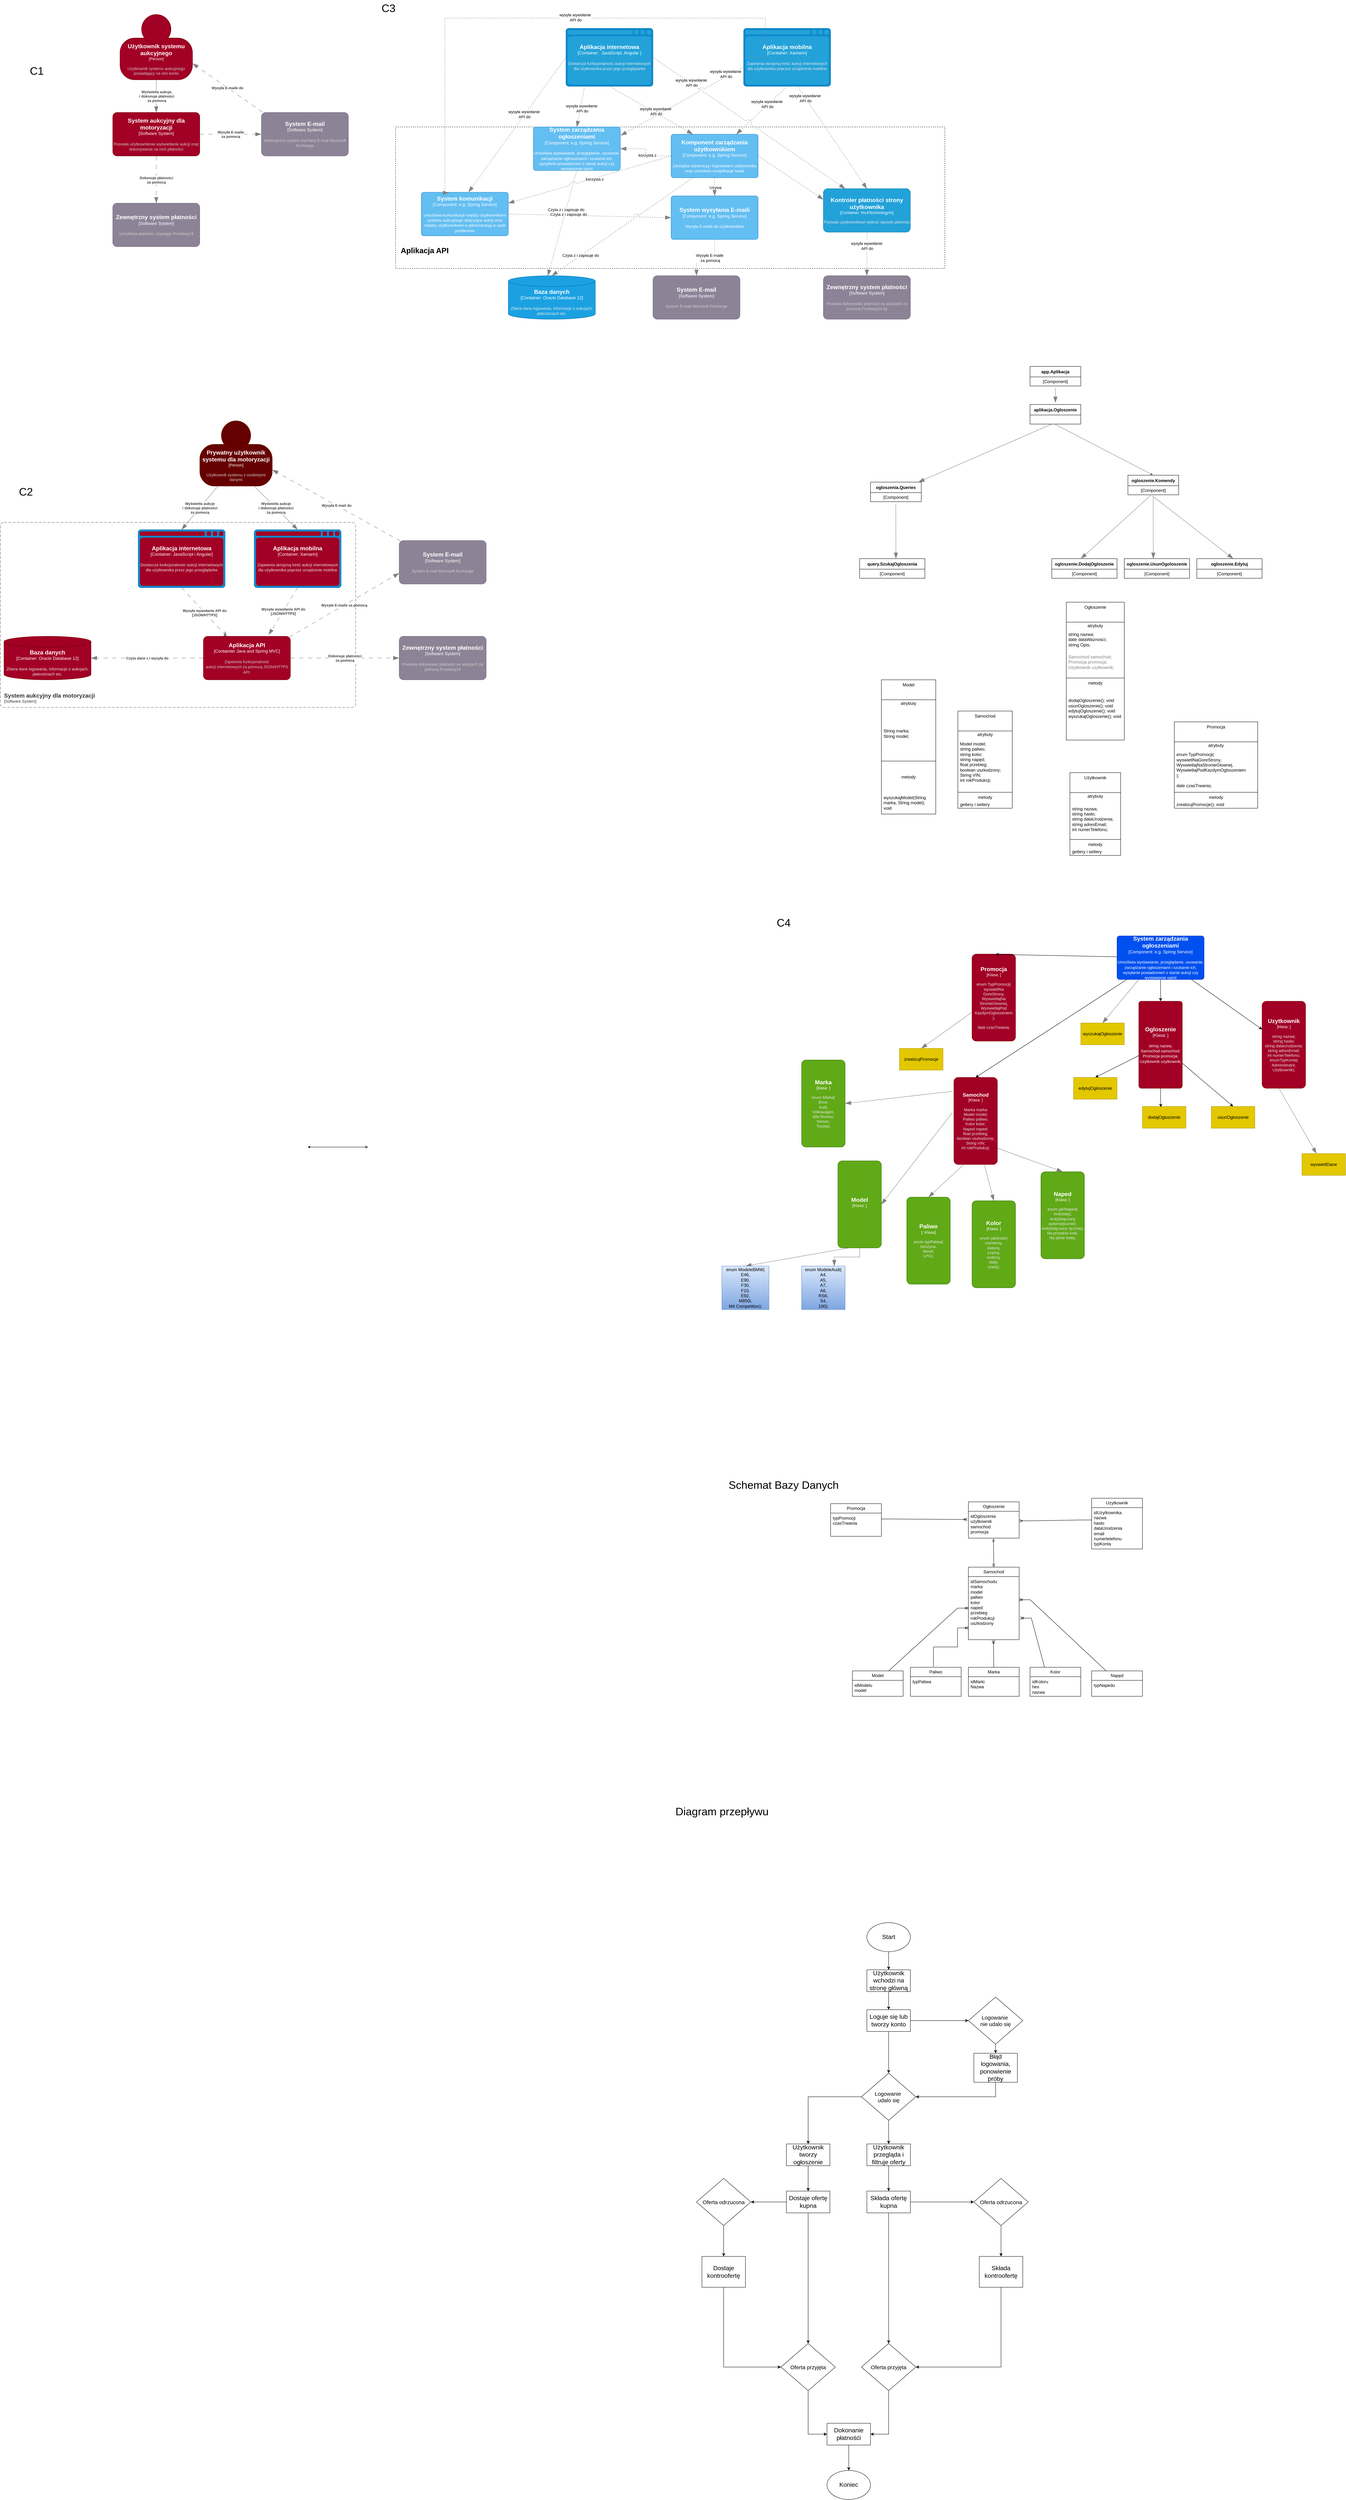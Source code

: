 <mxfile version="26.2.13">
  <diagram name="Strona-1" id="V2bcWA2_caKUuABU5mve">
    <mxGraphModel dx="2915" dy="1134" grid="1" gridSize="10" guides="1" tooltips="1" connect="1" arrows="1" fold="1" page="1" pageScale="1" pageWidth="827" pageHeight="1169" math="0" shadow="0">
      <root>
        <mxCell id="0" />
        <mxCell id="1" parent="0" />
        <mxCell id="7iBCfK0Fx1MPOXK75AvC-20" value="" style="rounded=0;whiteSpace=wrap;html=1;dashed=1;fillColor=none;" parent="1" vertex="1">
          <mxGeometry x="930" y="350" width="1515" height="390" as="geometry" />
        </mxCell>
        <object placeholders="1" c4Name="Użytkownik systemu aukcyjnego" c4Type="Person" c4Description="Użytkownik systemu aukcyjnego posiadający na nim konto" label="&lt;font style=&quot;font-size: 16px&quot;&gt;&lt;b&gt;%c4Name%&lt;/b&gt;&lt;/font&gt;&lt;div&gt;[%c4Type%]&lt;/div&gt;&lt;br&gt;&lt;div&gt;&lt;font style=&quot;font-size: 11px&quot;&gt;&lt;font color=&quot;#cccccc&quot;&gt;%c4Description%&lt;/font&gt;&lt;/div&gt;" id="G_2vIIOp6yIZ4K_ppZqW-1">
          <mxCell style="html=1;fontSize=11;dashed=0;whiteSpace=wrap;fillColor=#a20025;strokeColor=#6F0000;fontColor=#ffffff;shape=mxgraph.c4.person2;align=center;metaEdit=1;points=[[0.5,0,0],[1,0.5,0],[1,0.75,0],[0.75,1,0],[0.5,1,0],[0.25,1,0],[0,0.75,0],[0,0.5,0]];resizable=0;" parent="1" vertex="1">
            <mxGeometry x="170" y="40" width="200" height="180" as="geometry" />
          </mxCell>
        </object>
        <object placeholders="1" c4Type="Relationship" c4Description="Wyświetla aukcje,&#xa; i dokonuje płatności &#xa;za pomocą" label="&lt;div style=&quot;text-align: left&quot;&gt;&lt;div style=&quot;text-align: center&quot;&gt;&lt;b&gt;%c4Description%&lt;/b&gt;&lt;/div&gt;" id="G_2vIIOp6yIZ4K_ppZqW-3">
          <mxCell style="endArrow=blockThin;html=1;fontSize=10;fontColor=#404040;strokeWidth=1;endFill=1;strokeColor=#828282;elbow=vertical;metaEdit=1;endSize=14;startSize=14;jumpStyle=arc;jumpSize=16;rounded=0;edgeStyle=orthogonalEdgeStyle;exitX=0.5;exitY=1;exitDx=0;exitDy=0;exitPerimeter=0;" parent="1" source="G_2vIIOp6yIZ4K_ppZqW-1" edge="1">
            <mxGeometry width="240" relative="1" as="geometry">
              <mxPoint x="290" y="390" as="sourcePoint" />
              <mxPoint x="270" y="310" as="targetPoint" />
            </mxGeometry>
          </mxCell>
        </object>
        <object placeholders="1" c4Name="System aukcyjny dla motoryzacji" c4Type="Software System" c4Description="Pozwala użytkownikowi wyświetlanie aukcji oraz dokonywania na nich płatności" label="&lt;font style=&quot;font-size: 16px&quot;&gt;&lt;b&gt;%c4Name%&lt;/b&gt;&lt;/font&gt;&lt;div&gt;[%c4Type%]&lt;/div&gt;&lt;br&gt;&lt;div&gt;&lt;font style=&quot;font-size: 11px&quot;&gt;&lt;font color=&quot;#cccccc&quot;&gt;%c4Description%&lt;/font&gt;&lt;/div&gt;" id="G_2vIIOp6yIZ4K_ppZqW-5">
          <mxCell style="rounded=1;whiteSpace=wrap;html=1;labelBackgroundColor=none;fillColor=#a20025;fontColor=#ffffff;align=center;arcSize=10;strokeColor=#6F0000;metaEdit=1;resizable=0;points=[[0.25,0,0],[0.5,0,0],[0.75,0,0],[1,0.25,0],[1,0.5,0],[1,0.75,0],[0.75,1,0],[0.5,1,0],[0.25,1,0],[0,0.75,0],[0,0.5,0],[0,0.25,0]];" parent="1" vertex="1">
            <mxGeometry x="150" y="310" width="240" height="120" as="geometry" />
          </mxCell>
        </object>
        <object placeholders="1" c4Type="Relationship" c4Description="Wysyła E-maile&#xa;za pomocą" label="&lt;div style=&quot;text-align: left&quot;&gt;&lt;div style=&quot;text-align: center&quot;&gt;&lt;b&gt;%c4Description%&lt;/b&gt;&lt;/div&gt;" id="G_2vIIOp6yIZ4K_ppZqW-9">
          <mxCell style="endArrow=blockThin;html=1;fontSize=10;fontColor=#404040;strokeWidth=1;endFill=1;strokeColor=#828282;elbow=vertical;metaEdit=1;endSize=14;startSize=14;jumpStyle=arc;jumpSize=16;rounded=0;edgeStyle=orthogonalEdgeStyle;exitX=1;exitY=0.5;exitDx=0;exitDy=0;exitPerimeter=0;dashed=1;dashPattern=12 12;entryX=0;entryY=0.5;entryDx=0;entryDy=0;entryPerimeter=0;" parent="1" source="G_2vIIOp6yIZ4K_ppZqW-5" target="G_2vIIOp6yIZ4K_ppZqW-10" edge="1">
            <mxGeometry width="240" relative="1" as="geometry">
              <mxPoint x="440" y="390" as="sourcePoint" />
              <mxPoint x="600" y="370" as="targetPoint" />
            </mxGeometry>
          </mxCell>
        </object>
        <object placeholders="1" c4Name="System E-mail" c4Type="Software System" c4Description="Wewnętrzny system wymiany E-mail Microsoft Exchange" label="&lt;font style=&quot;font-size: 16px&quot;&gt;&lt;b&gt;%c4Name%&lt;/b&gt;&lt;/font&gt;&lt;div&gt;[%c4Type%]&lt;/div&gt;&lt;br&gt;&lt;div&gt;&lt;font style=&quot;font-size: 11px&quot;&gt;&lt;font color=&quot;#cccccc&quot;&gt;%c4Description%&lt;/font&gt;&lt;/div&gt;" id="G_2vIIOp6yIZ4K_ppZqW-10">
          <mxCell style="rounded=1;whiteSpace=wrap;html=1;labelBackgroundColor=none;fillColor=#8C8496;fontColor=#ffffff;align=center;arcSize=10;strokeColor=#736782;metaEdit=1;resizable=0;points=[[0.25,0,0],[0.5,0,0],[0.75,0,0],[1,0.25,0],[1,0.5,0],[1,0.75,0],[0.75,1,0],[0.5,1,0],[0.25,1,0],[0,0.75,0],[0,0.5,0],[0,0.25,0]];" parent="1" vertex="1">
            <mxGeometry x="560" y="310" width="240" height="120" as="geometry" />
          </mxCell>
        </object>
        <object placeholders="1" c4Type="Relationship" c4Description="Wysyła E-maile do" label="&lt;div style=&quot;text-align: left&quot;&gt;&lt;div style=&quot;text-align: center&quot;&gt;&lt;b&gt;%c4Description%&lt;/b&gt;&lt;/div&gt;" id="G_2vIIOp6yIZ4K_ppZqW-13">
          <mxCell style="endArrow=blockThin;html=1;fontSize=10;fontColor=#404040;strokeWidth=1;endFill=1;strokeColor=#828282;elbow=vertical;metaEdit=1;endSize=14;startSize=14;jumpStyle=arc;jumpSize=16;rounded=0;exitX=0.012;exitY=-0.008;exitDx=0;exitDy=0;exitPerimeter=0;entryX=1;entryY=0.75;entryDx=0;entryDy=0;entryPerimeter=0;dashed=1;dashPattern=12 12;" parent="1" source="G_2vIIOp6yIZ4K_ppZqW-10" target="G_2vIIOp6yIZ4K_ppZqW-1" edge="1">
            <mxGeometry width="240" relative="1" as="geometry">
              <mxPoint x="590" y="230" as="sourcePoint" />
              <mxPoint x="830" y="230" as="targetPoint" />
            </mxGeometry>
          </mxCell>
        </object>
        <object placeholders="1" c4Type="Relationship" c4Description="Dokonuje płatności&#xa;za pomocą" label="&lt;div style=&quot;text-align: left&quot;&gt;&lt;div style=&quot;text-align: center&quot;&gt;&lt;b&gt;%c4Description%&lt;/b&gt;&lt;/div&gt;" id="G_2vIIOp6yIZ4K_ppZqW-14">
          <mxCell style="endArrow=blockThin;html=1;fontSize=10;fontColor=#404040;strokeWidth=1;endFill=1;strokeColor=#828282;elbow=vertical;metaEdit=1;endSize=14;startSize=14;jumpStyle=arc;jumpSize=16;rounded=0;exitX=0.5;exitY=1;exitDx=0;exitDy=0;exitPerimeter=0;entryX=0.5;entryY=0;entryDx=0;entryDy=0;entryPerimeter=0;dashed=1;dashPattern=12 12;" parent="1" source="G_2vIIOp6yIZ4K_ppZqW-5" target="G_2vIIOp6yIZ4K_ppZqW-15" edge="1">
            <mxGeometry x="0.005" width="240" relative="1" as="geometry">
              <mxPoint x="450" y="620" as="sourcePoint" />
              <mxPoint x="560" y="585" as="targetPoint" />
              <mxPoint as="offset" />
            </mxGeometry>
          </mxCell>
        </object>
        <object placeholders="1" c4Name="Zewnętrzny system płatności" c4Type="Software System" c4Description="Umożliwia płatności używając Przelewy24" label="&lt;font style=&quot;font-size: 16px&quot;&gt;&lt;b&gt;%c4Name%&lt;/b&gt;&lt;/font&gt;&lt;div&gt;[%c4Type%]&lt;/div&gt;&lt;br&gt;&lt;div&gt;&lt;font style=&quot;font-size: 11px&quot;&gt;&lt;font color=&quot;#cccccc&quot;&gt;%c4Description%&lt;/font&gt;&lt;/div&gt;" id="G_2vIIOp6yIZ4K_ppZqW-15">
          <mxCell style="rounded=1;whiteSpace=wrap;html=1;labelBackgroundColor=none;fillColor=#8C8496;fontColor=#ffffff;align=center;arcSize=10;strokeColor=#736782;metaEdit=1;resizable=0;points=[[0.25,0,0],[0.5,0,0],[0.75,0,0],[1,0.25,0],[1,0.5,0],[1,0.75,0],[0.75,1,0],[0.5,1,0],[0.25,1,0],[0,0.75,0],[0,0.5,0],[0,0.25,0]];" parent="1" vertex="1">
            <mxGeometry x="150" y="560" width="240" height="120" as="geometry" />
          </mxCell>
        </object>
        <object placeholders="1" c4Name="Prywatny użytkownik systemu dla motoryzacji" c4Type="Person" c4Description="Użytkownik systemu z osobistymi danymi" label="&lt;font style=&quot;font-size: 16px&quot;&gt;&lt;b&gt;%c4Name%&lt;/b&gt;&lt;/font&gt;&lt;div&gt;[%c4Type%]&lt;/div&gt;&lt;br&gt;&lt;div&gt;&lt;font style=&quot;font-size: 11px&quot;&gt;&lt;font color=&quot;#cccccc&quot;&gt;%c4Description%&lt;/font&gt;&lt;/div&gt;" id="G_2vIIOp6yIZ4K_ppZqW-17">
          <mxCell style="html=1;fontSize=11;dashed=0;whiteSpace=wrap;fillColor=#660000;strokeColor=#6D1F00;shape=mxgraph.c4.person2;align=center;metaEdit=1;points=[[0.5,0,0],[1,0.5,0],[1,0.75,0],[0.75,1,0],[0.5,1,0],[0.25,1,0],[0,0.75,0],[0,0.5,0]];resizable=0;fontColor=#ffffff;" parent="1" vertex="1">
            <mxGeometry x="390" y="1160" width="200" height="180" as="geometry" />
          </mxCell>
        </object>
        <object placeholders="1" c4Name="Aplikacja internetowa" c4Type="Container" c4Technology="JavaScript i Angular" c4Description="Dostarcza funkcjonalność aukcji internetowych dla użytkownika przez jego przeglądarke" label="&lt;font style=&quot;font-size: 16px&quot;&gt;&lt;b&gt;%c4Name%&lt;/b&gt;&lt;/font&gt;&lt;div&gt;[%c4Type%:&amp;nbsp;%c4Technology%]&lt;/div&gt;&lt;br&gt;&lt;div&gt;&lt;font style=&quot;font-size: 11px&quot;&gt;&lt;font color=&quot;#E6E6E6&quot;&gt;%c4Description%&lt;/font&gt;&lt;/div&gt;" id="G_2vIIOp6yIZ4K_ppZqW-21">
          <mxCell style="shape=mxgraph.c4.webBrowserContainer2;whiteSpace=wrap;html=1;boundedLbl=1;rounded=0;labelBackgroundColor=none;strokeColor=none;fillColor=#a20025;strokeColor=#118ACD;strokeColor2=#0E7DAD;fontSize=12;fontColor=#ffffff;align=center;metaEdit=1;points=[[0.5,0,0],[1,0.25,0],[1,0.5,0],[1,0.75,0],[0.5,1,0],[0,0.75,0],[0,0.5,0],[0,0.25,0]];resizable=0;gradientColor=none;" parent="1" vertex="1">
            <mxGeometry x="220" y="1460" width="240" height="160" as="geometry" />
          </mxCell>
        </object>
        <object placeholders="1" c4Name="Aplikacja mobilna" c4Type="Container" c4Technology="Xamarin" c4Description="Zapewnia okrojoną treść aukcji internetowych dla użytkownika poprzez urządzenie mobilne" label="&lt;font style=&quot;font-size: 16px&quot;&gt;&lt;b&gt;%c4Name%&lt;/b&gt;&lt;/font&gt;&lt;div&gt;[%c4Type%:&amp;nbsp;%c4Technology%]&lt;/div&gt;&lt;br&gt;&lt;div&gt;&lt;font style=&quot;font-size: 11px&quot;&gt;&lt;font color=&quot;#E6E6E6&quot;&gt;%c4Description%&lt;/font&gt;&lt;/div&gt;" id="G_2vIIOp6yIZ4K_ppZqW-25">
          <mxCell style="shape=mxgraph.c4.webBrowserContainer2;whiteSpace=wrap;html=1;boundedLbl=1;rounded=0;labelBackgroundColor=none;strokeColor=#6F0000;fillColor=#a20025;strokeColor=#118ACD;strokeColor2=#0E7DAD;fontSize=12;fontColor=#ffffff;align=center;metaEdit=1;points=[[0.5,0,0],[1,0.25,0],[1,0.5,0],[1,0.75,0],[0.5,1,0],[0,0.75,0],[0,0.5,0],[0,0.25,0]];resizable=0;" parent="1" vertex="1">
            <mxGeometry x="540" y="1460" width="240" height="160" as="geometry" />
          </mxCell>
        </object>
        <object placeholders="1" c4Type="Relationship" c4Description="Wyświetla aukcje &#xa;i dokonuje płatności&#xa;za pomocą" label="&lt;div style=&quot;text-align: left&quot;&gt;&lt;div style=&quot;text-align: center&quot;&gt;&lt;b&gt;%c4Description%&lt;/b&gt;&lt;/div&gt;" id="G_2vIIOp6yIZ4K_ppZqW-26">
          <mxCell style="endArrow=blockThin;html=1;fontSize=10;fontColor=#404040;strokeWidth=1;endFill=1;strokeColor=#828282;elbow=vertical;metaEdit=1;endSize=14;startSize=14;jumpStyle=arc;jumpSize=16;rounded=0;exitX=0.25;exitY=1;exitDx=0;exitDy=0;exitPerimeter=0;entryX=0.5;entryY=0;entryDx=0;entryDy=0;entryPerimeter=0;" parent="1" source="G_2vIIOp6yIZ4K_ppZqW-17" target="G_2vIIOp6yIZ4K_ppZqW-21" edge="1">
            <mxGeometry x="-0.006" width="240" relative="1" as="geometry">
              <mxPoint x="320" y="1400" as="sourcePoint" />
              <mxPoint x="560" y="1400" as="targetPoint" />
              <mxPoint as="offset" />
            </mxGeometry>
          </mxCell>
        </object>
        <object placeholders="1" c4Type="Relationship" c4Description="Wyświetla aukcje&#xa;i dokonuje płatności &#xa;za pomocą" label="&lt;div style=&quot;text-align: left&quot;&gt;&lt;div style=&quot;text-align: center&quot;&gt;&lt;b&gt;%c4Description%&lt;/b&gt;&lt;/div&gt;" id="G_2vIIOp6yIZ4K_ppZqW-27">
          <mxCell style="endArrow=blockThin;html=1;fontSize=10;fontColor=#404040;strokeWidth=1;endFill=1;strokeColor=#828282;elbow=vertical;metaEdit=1;endSize=14;startSize=14;jumpStyle=arc;jumpSize=16;rounded=0;exitX=0.75;exitY=1;exitDx=0;exitDy=0;exitPerimeter=0;entryX=0.5;entryY=0;entryDx=0;entryDy=0;entryPerimeter=0;" parent="1" source="G_2vIIOp6yIZ4K_ppZqW-17" target="G_2vIIOp6yIZ4K_ppZqW-25" edge="1">
            <mxGeometry width="240" relative="1" as="geometry">
              <mxPoint x="580" y="1380" as="sourcePoint" />
              <mxPoint x="820" y="1380" as="targetPoint" />
            </mxGeometry>
          </mxCell>
        </object>
        <object placeholders="1" c4Type="Relationship" c4Description="Wysyła wywołanie API do&#xa;[JSON/HTTPS]" label="&lt;div style=&quot;text-align: left&quot;&gt;&lt;div style=&quot;text-align: center&quot;&gt;&lt;b&gt;%c4Description%&lt;/b&gt;&lt;/div&gt;" id="G_2vIIOp6yIZ4K_ppZqW-31">
          <mxCell style="endArrow=blockThin;html=1;fontSize=10;fontColor=#404040;strokeWidth=1;endFill=1;strokeColor=#828282;elbow=vertical;metaEdit=1;endSize=14;startSize=14;jumpStyle=arc;jumpSize=16;rounded=0;exitX=0.5;exitY=1;exitDx=0;exitDy=0;exitPerimeter=0;dashed=1;dashPattern=12 12;" parent="1" source="G_2vIIOp6yIZ4K_ppZqW-21" edge="1">
            <mxGeometry width="240" relative="1" as="geometry">
              <mxPoint x="350" y="1630.0" as="sourcePoint" />
              <mxPoint x="460" y="1740" as="targetPoint" />
              <Array as="points">
                <mxPoint x="460" y="1750" />
              </Array>
            </mxGeometry>
          </mxCell>
        </object>
        <object placeholders="1" c4Type="Relationship" c4Description="Wysyła wywołanie API do&#xa;[JSON/HTTPS]" label="&lt;div style=&quot;text-align: left&quot;&gt;&lt;div style=&quot;text-align: center&quot;&gt;&lt;b&gt;%c4Description%&lt;/b&gt;&lt;/div&gt;" id="G_2vIIOp6yIZ4K_ppZqW-32">
          <mxCell style="endArrow=blockThin;html=1;fontSize=10;fontColor=#404040;strokeWidth=1;endFill=1;strokeColor=#828282;elbow=vertical;metaEdit=1;endSize=14;startSize=14;jumpStyle=arc;jumpSize=16;rounded=0;exitX=0.5;exitY=1;exitDx=0;exitDy=0;exitPerimeter=0;dashed=1;dashPattern=12 12;" parent="1" source="G_2vIIOp6yIZ4K_ppZqW-25" edge="1">
            <mxGeometry width="240" relative="1" as="geometry">
              <mxPoint x="660" y="1710" as="sourcePoint" />
              <mxPoint x="580" y="1750" as="targetPoint" />
            </mxGeometry>
          </mxCell>
        </object>
        <object placeholders="1" c4Name="System E-mail" c4Type="Software System" c4Description="System E-mail Microsoft Exchange" label="&lt;font style=&quot;font-size: 16px&quot;&gt;&lt;b&gt;%c4Name%&lt;/b&gt;&lt;/font&gt;&lt;div&gt;[%c4Type%]&lt;/div&gt;&lt;br&gt;&lt;div&gt;&lt;font style=&quot;font-size: 11px&quot;&gt;&lt;font color=&quot;#cccccc&quot;&gt;%c4Description%&lt;/font&gt;&lt;/div&gt;" id="G_2vIIOp6yIZ4K_ppZqW-33">
          <mxCell style="rounded=1;whiteSpace=wrap;html=1;labelBackgroundColor=none;fillColor=#8C8496;fontColor=#ffffff;align=center;arcSize=10;strokeColor=#736782;metaEdit=1;resizable=0;points=[[0.25,0,0],[0.5,0,0],[0.75,0,0],[1,0.25,0],[1,0.5,0],[1,0.75,0],[0.75,1,0],[0.5,1,0],[0.25,1,0],[0,0.75,0],[0,0.5,0],[0,0.25,0]];" parent="1" vertex="1">
            <mxGeometry x="940" y="1490" width="240" height="120" as="geometry" />
          </mxCell>
        </object>
        <object placeholders="1" c4Type="Relationship" c4Description="Wysyła E-mail do" label="&lt;div style=&quot;text-align: left&quot;&gt;&lt;div style=&quot;text-align: center&quot;&gt;&lt;b&gt;%c4Description%&lt;/b&gt;&lt;/div&gt;" id="G_2vIIOp6yIZ4K_ppZqW-34">
          <mxCell style="endArrow=blockThin;html=1;fontSize=10;fontColor=#404040;strokeWidth=1;endFill=1;strokeColor=#828282;elbow=vertical;metaEdit=1;endSize=14;startSize=14;jumpStyle=arc;jumpSize=16;rounded=0;exitX=0.015;exitY=0.012;exitDx=0;exitDy=0;exitPerimeter=0;entryX=1;entryY=0.75;entryDx=0;entryDy=0;entryPerimeter=0;dashed=1;dashPattern=12 12;" parent="1" source="G_2vIIOp6yIZ4K_ppZqW-33" target="G_2vIIOp6yIZ4K_ppZqW-17" edge="1">
            <mxGeometry width="240" relative="1" as="geometry">
              <mxPoint x="890" y="1400" as="sourcePoint" />
              <mxPoint x="1130" y="1400" as="targetPoint" />
            </mxGeometry>
          </mxCell>
        </object>
        <object placeholders="1" c4Name="Baza danych" c4Type="Container" c4Technology="Oracle Database 12" c4Description="Zbiera dane logowania, informacje o aukcjach, płatnościach etc." label="&lt;font style=&quot;font-size: 16px&quot;&gt;&lt;b&gt;%c4Name%&lt;/b&gt;&lt;/font&gt;&lt;div&gt;[%c4Type%:&amp;nbsp;%c4Technology%]&lt;/div&gt;&lt;br&gt;&lt;div&gt;&lt;font style=&quot;font-size: 11px&quot;&gt;&lt;font color=&quot;#E6E6E6&quot;&gt;%c4Description%&lt;/font&gt;&lt;/div&gt;" id="G_2vIIOp6yIZ4K_ppZqW-35">
          <mxCell style="shape=cylinder3;size=15;whiteSpace=wrap;html=1;boundedLbl=1;rounded=0;labelBackgroundColor=none;fillColor=#a20025;fontSize=12;fontColor=#ffffff;align=center;strokeColor=#6F0000;metaEdit=1;points=[[0.5,0,0],[1,0.25,0],[1,0.5,0],[1,0.75,0],[0.5,1,0],[0,0.75,0],[0,0.5,0],[0,0.25,0]];resizable=0;" parent="1" vertex="1">
            <mxGeometry x="-150" y="1754" width="240" height="120" as="geometry" />
          </mxCell>
        </object>
        <object placeholders="1" c4Name="Aplikacja API" c4Type="Containter Java and Spring MVC" c4Description="Zapewnia funkcjonalność &#xa;aukcji internetowych za pomocą JSON/HTTPS API." label="&lt;font style=&quot;font-size: 16px&quot;&gt;&lt;b&gt;%c4Name%&lt;/b&gt;&lt;/font&gt;&lt;div&gt;[%c4Type%]&lt;/div&gt;&lt;br&gt;&lt;div&gt;&lt;font style=&quot;font-size: 11px&quot;&gt;&lt;font color=&quot;#cccccc&quot;&gt;%c4Description%&lt;/font&gt;&lt;/div&gt;" id="G_2vIIOp6yIZ4K_ppZqW-36">
          <mxCell style="rounded=1;whiteSpace=wrap;html=1;labelBackgroundColor=none;fillColor=#a20025;fontColor=#ffffff;align=center;arcSize=10;strokeColor=#6F0000;metaEdit=1;resizable=0;points=[[0.25,0,0],[0.5,0,0],[0.75,0,0],[1,0.25,0],[1,0.5,0],[1,0.75,0],[0.75,1,0],[0.5,1,0],[0.25,1,0],[0,0.75,0],[0,0.5,0],[0,0.25,0]];" parent="1" vertex="1">
            <mxGeometry x="400" y="1754" width="240" height="120" as="geometry" />
          </mxCell>
        </object>
        <object placeholders="1" c4Type="Relationship" c4Description="Czyta dane z i wysyła do" label="&lt;div style=&quot;text-align: left&quot;&gt;&lt;div style=&quot;text-align: center&quot;&gt;&lt;b&gt;%c4Description%&lt;/b&gt;&lt;/div&gt;" id="G_2vIIOp6yIZ4K_ppZqW-38">
          <mxCell style="endArrow=blockThin;html=1;fontSize=10;fontColor=#404040;strokeWidth=1;endFill=1;strokeColor=#828282;elbow=vertical;metaEdit=1;endSize=14;startSize=14;jumpStyle=arc;jumpSize=16;rounded=0;edgeStyle=orthogonalEdgeStyle;exitX=0;exitY=0.5;exitDx=0;exitDy=0;exitPerimeter=0;entryX=1;entryY=0.5;entryDx=0;entryDy=0;entryPerimeter=0;dashed=1;dashPattern=12 12;" parent="1" source="G_2vIIOp6yIZ4K_ppZqW-36" target="G_2vIIOp6yIZ4K_ppZqW-35" edge="1">
            <mxGeometry width="240" relative="1" as="geometry">
              <mxPoint x="180" y="1810" as="sourcePoint" />
              <mxPoint x="420" y="1810" as="targetPoint" />
            </mxGeometry>
          </mxCell>
        </object>
        <object placeholders="1" c4Type="Relationship" c4Description="Wysyła E-maile za pomocą" label="&lt;div style=&quot;text-align: left&quot;&gt;&lt;div style=&quot;text-align: center&quot;&gt;&lt;b&gt;%c4Description%&lt;/b&gt;&lt;/div&gt;" id="G_2vIIOp6yIZ4K_ppZqW-39">
          <mxCell style="endArrow=blockThin;html=1;fontSize=10;fontColor=#404040;strokeWidth=1;endFill=1;strokeColor=#828282;elbow=vertical;metaEdit=1;endSize=14;startSize=14;jumpStyle=arc;jumpSize=16;rounded=0;exitX=0.986;exitY=0.018;exitDx=0;exitDy=0;exitPerimeter=0;entryX=0;entryY=0.75;entryDx=0;entryDy=0;entryPerimeter=0;dashed=1;dashPattern=12 12;" parent="1" source="G_2vIIOp6yIZ4K_ppZqW-36" target="G_2vIIOp6yIZ4K_ppZqW-33" edge="1">
            <mxGeometry x="-0.001" width="240" relative="1" as="geometry">
              <mxPoint x="690" y="1740" as="sourcePoint" />
              <mxPoint x="930" y="1740" as="targetPoint" />
              <mxPoint as="offset" />
            </mxGeometry>
          </mxCell>
        </object>
        <object placeholders="1" c4Name="System aukcyjny dla motoryzacji" c4Type="SystemScopeBoundary" c4Application="Software System" label="&lt;font style=&quot;font-size: 16px&quot;&gt;&lt;b&gt;&lt;div style=&quot;text-align: left&quot;&gt;%c4Name%&lt;/div&gt;&lt;/b&gt;&lt;/font&gt;&lt;div style=&quot;text-align: left&quot;&gt;[%c4Application%]&lt;/div&gt;" id="G_2vIIOp6yIZ4K_ppZqW-43">
          <mxCell style="rounded=1;fontSize=11;whiteSpace=wrap;html=1;dashed=1;arcSize=20;fillColor=none;strokeColor=#666666;fontColor=#333333;labelBackgroundColor=none;align=left;verticalAlign=bottom;labelBorderColor=none;spacingTop=0;spacing=10;dashPattern=8 4;metaEdit=1;rotatable=0;perimeter=rectanglePerimeter;noLabel=0;labelPadding=0;allowArrows=0;connectable=0;expand=0;recursiveResize=0;editable=1;pointerEvents=0;absoluteArcSize=1;points=[[0.25,0,0],[0.5,0,0],[0.75,0,0],[1,0.25,0],[1,0.5,0],[1,0.75,0],[0.75,1,0],[0.5,1,0],[0.25,1,0],[0,0.75,0],[0,0.5,0],[0,0.25,0]];" parent="1" vertex="1">
            <mxGeometry x="-160" y="1440" width="980" height="510" as="geometry" />
          </mxCell>
        </object>
        <object placeholders="1" c4Type="Relationship" c4Description="Dokonuje płatności&#xa;za pomocą" label="&lt;div style=&quot;text-align: left&quot;&gt;&lt;div style=&quot;text-align: center&quot;&gt;&lt;b&gt;%c4Description%&lt;/b&gt;&lt;/div&gt;" id="G_2vIIOp6yIZ4K_ppZqW-47">
          <mxCell style="endArrow=blockThin;html=1;fontSize=10;fontColor=#404040;strokeWidth=1;endFill=1;strokeColor=#828282;elbow=vertical;metaEdit=1;endSize=14;startSize=14;jumpStyle=arc;jumpSize=16;rounded=0;exitX=1;exitY=0.5;exitDx=0;exitDy=0;exitPerimeter=0;dashed=1;dashPattern=12 12;entryX=0;entryY=0.5;entryDx=0;entryDy=0;entryPerimeter=0;" parent="1" source="G_2vIIOp6yIZ4K_ppZqW-36" target="G_2vIIOp6yIZ4K_ppZqW-48" edge="1">
            <mxGeometry width="240" relative="1" as="geometry">
              <mxPoint x="800" y="1960" as="sourcePoint" />
              <mxPoint x="910" y="2030" as="targetPoint" />
            </mxGeometry>
          </mxCell>
        </object>
        <object placeholders="1" c4Name="Zewnętrzny system płatności" c4Type="Software System" c4Description="Pozwala dokonywać płatności na aukcjach za pomocą Przelewy24" label="&lt;font style=&quot;font-size: 16px&quot;&gt;&lt;b&gt;%c4Name%&lt;/b&gt;&lt;/font&gt;&lt;div&gt;[%c4Type%]&lt;/div&gt;&lt;br&gt;&lt;div&gt;&lt;font style=&quot;font-size: 11px&quot;&gt;&lt;font color=&quot;#cccccc&quot;&gt;%c4Description%&lt;/font&gt;&lt;/div&gt;" id="G_2vIIOp6yIZ4K_ppZqW-48">
          <mxCell style="rounded=1;whiteSpace=wrap;html=1;labelBackgroundColor=none;fillColor=#8C8496;fontColor=#ffffff;align=center;arcSize=10;strokeColor=#736782;metaEdit=1;resizable=0;points=[[0.25,0,0],[0.5,0,0],[0.75,0,0],[1,0.25,0],[1,0.5,0],[1,0.75,0],[0.75,1,0],[0.5,1,0],[0.25,1,0],[0,0.75,0],[0,0.5,0],[0,0.25,0]];" parent="1" vertex="1">
            <mxGeometry x="940" y="1754" width="240" height="120" as="geometry" />
          </mxCell>
        </object>
        <mxCell id="7iBCfK0Fx1MPOXK75AvC-1" value="&lt;font style=&quot;font-size: 30px;&quot;&gt;C1&lt;/font&gt;" style="text;html=1;align=center;verticalAlign=middle;resizable=0;points=[];autosize=1;strokeColor=none;fillColor=none;" parent="1" vertex="1">
          <mxGeometry x="-90" y="170" width="60" height="50" as="geometry" />
        </mxCell>
        <mxCell id="7iBCfK0Fx1MPOXK75AvC-2" value="&lt;font style=&quot;font-size: 30px;&quot;&gt;C2&lt;/font&gt;&lt;div&gt;&lt;br&gt;&lt;/div&gt;" style="text;html=1;align=center;verticalAlign=middle;resizable=0;points=[];autosize=1;strokeColor=none;fillColor=none;" parent="1" vertex="1">
          <mxGeometry x="-120" y="1333" width="60" height="60" as="geometry" />
        </mxCell>
        <mxCell id="7iBCfK0Fx1MPOXK75AvC-3" value="&lt;font style=&quot;font-size: 30px;&quot;&gt;C3&lt;/font&gt;&lt;div&gt;&lt;br&gt;&lt;/div&gt;" style="text;html=1;align=center;verticalAlign=middle;resizable=0;points=[];autosize=1;strokeColor=none;fillColor=none;" parent="1" vertex="1">
          <mxGeometry x="880" width="60" height="60" as="geometry" />
        </mxCell>
        <object placeholders="1" c4Name="Aplikacja internetowa" c4Type="Container" c4Technology=" JavaScript, Angular " c4Description="Dostarcza funkcjonalność aukcji internetowych dla użytkownika przez jego przeglądarke" label="&lt;font style=&quot;font-size: 16px&quot;&gt;&lt;b&gt;%c4Name%&lt;/b&gt;&lt;/font&gt;&lt;div&gt;[%c4Type%:&amp;nbsp;%c4Technology%]&lt;/div&gt;&lt;br&gt;&lt;div&gt;&lt;font style=&quot;font-size: 11px&quot;&gt;&lt;font color=&quot;#E6E6E6&quot;&gt;%c4Description%&lt;/font&gt;&lt;/div&gt;" id="7iBCfK0Fx1MPOXK75AvC-4">
          <mxCell style="shape=mxgraph.c4.webBrowserContainer2;whiteSpace=wrap;html=1;boundedLbl=1;rounded=0;labelBackgroundColor=none;strokeColor=#118ACD;fillColor=#23A2D9;strokeColor=#118ACD;strokeColor2=#0E7DAD;fontSize=12;fontColor=#ffffff;align=center;metaEdit=1;points=[[0.5,0,0],[1,0.25,0],[1,0.5,0],[1,0.75,0],[0.5,1,0],[0,0.75,0],[0,0.5,0],[0,0.25,0]];resizable=0;" parent="1" vertex="1">
            <mxGeometry x="1400" y="78" width="240" height="160" as="geometry" />
          </mxCell>
        </object>
        <object placeholders="1" c4Name="Aplikacja mobilna" c4Type="Container" c4Technology="Xamarin" c4Description="Zapewnia okrojoną treść aukcji internetowych dla użytkownika poprzez urządzenie mobilne" label="&lt;font style=&quot;font-size: 16px&quot;&gt;&lt;b&gt;%c4Name%&lt;/b&gt;&lt;/font&gt;&lt;div&gt;[%c4Type%:&amp;nbsp;%c4Technology%]&lt;/div&gt;&lt;br&gt;&lt;div&gt;&lt;font style=&quot;font-size: 11px&quot;&gt;&lt;font color=&quot;#E6E6E6&quot;&gt;%c4Description%&lt;/font&gt;&lt;/div&gt;" id="7iBCfK0Fx1MPOXK75AvC-5">
          <mxCell style="shape=mxgraph.c4.webBrowserContainer2;whiteSpace=wrap;html=1;boundedLbl=1;rounded=0;labelBackgroundColor=none;strokeColor=#118ACD;fillColor=#23A2D9;strokeColor=#118ACD;strokeColor2=#0E7DAD;fontSize=12;fontColor=#ffffff;align=center;metaEdit=1;points=[[0.5,0,0],[1,0.25,0],[1,0.5,0],[1,0.75,0],[0.5,1,0],[0,0.75,0],[0,0.5,0],[0,0.25,0]];resizable=0;" parent="1" vertex="1">
            <mxGeometry x="1890" y="78" width="240" height="160" as="geometry" />
          </mxCell>
        </object>
        <object placeholders="1" c4Type="Relationship" id="7iBCfK0Fx1MPOXK75AvC-6">
          <mxCell style="endArrow=blockThin;html=1;fontSize=10;fontColor=#404040;strokeWidth=1;endFill=1;strokeColor=#828282;elbow=vertical;metaEdit=1;endSize=14;startSize=14;jumpStyle=arc;jumpSize=16;rounded=0;exitX=0.5;exitY=1;exitDx=0;exitDy=0;exitPerimeter=0;dashed=1;entryX=0.25;entryY=0;entryDx=0;entryDy=0;entryPerimeter=0;" parent="1" source="7iBCfK0Fx1MPOXK75AvC-4" target="7iBCfK0Fx1MPOXK75AvC-7" edge="1">
            <mxGeometry width="240" relative="1" as="geometry">
              <mxPoint x="1600" y="590" as="sourcePoint" />
              <mxPoint x="1470" y="370" as="targetPoint" />
            </mxGeometry>
          </mxCell>
        </object>
        <mxCell id="7iBCfK0Fx1MPOXK75AvC-34" value="wysyła wywołanie&lt;div&gt;&amp;nbsp;API do&lt;/div&gt;" style="edgeLabel;html=1;align=center;verticalAlign=middle;resizable=0;points=[];" parent="7iBCfK0Fx1MPOXK75AvC-6" vertex="1" connectable="0">
          <mxGeometry x="0.085" y="3" relative="1" as="geometry">
            <mxPoint as="offset" />
          </mxGeometry>
        </mxCell>
        <object placeholders="1" c4Name="Komponent zarządzania użytkownikiem" c4Type="Component" c4Technology="e.g. Spring Service" c4Description="Zarządza rejestracją i logowaniem użtykownika oraz umożliwia modyfikacje hasła" label="&lt;font style=&quot;font-size: 16px&quot;&gt;&lt;b&gt;%c4Name%&lt;/b&gt;&lt;/font&gt;&lt;div&gt;[%c4Type%: %c4Technology%]&lt;/div&gt;&lt;br&gt;&lt;div&gt;&lt;font style=&quot;font-size: 11px&quot;&gt;%c4Description%&lt;/font&gt;&lt;/div&gt;" id="7iBCfK0Fx1MPOXK75AvC-7">
          <mxCell style="rounded=1;whiteSpace=wrap;html=1;labelBackgroundColor=none;fillColor=#63BEF2;fontColor=#ffffff;align=center;arcSize=6;strokeColor=#2086C9;metaEdit=1;resizable=0;points=[[0.25,0,0],[0.5,0,0],[0.75,0,0],[1,0.25,0],[1,0.5,0],[1,0.75,0],[0.75,1,0],[0.5,1,0],[0.25,1,0],[0,0.75,0],[0,0.5,0],[0,0.25,0]];" parent="1" vertex="1">
            <mxGeometry x="1690" y="370" width="240" height="120" as="geometry" />
          </mxCell>
        </object>
        <object placeholders="1" c4Name="System wysyłania E-maili" c4Type="Component" c4Technology="e.g. Spring Service" c4Description="Wysyła E-maile do użytkowników" label="&lt;font style=&quot;font-size: 16px&quot;&gt;&lt;b&gt;%c4Name%&lt;/b&gt;&lt;/font&gt;&lt;div&gt;[%c4Type%: %c4Technology%]&lt;/div&gt;&lt;br&gt;&lt;div&gt;&lt;font style=&quot;font-size: 11px&quot;&gt;%c4Description%&lt;/font&gt;&lt;/div&gt;" id="7iBCfK0Fx1MPOXK75AvC-13">
          <mxCell style="rounded=1;whiteSpace=wrap;html=1;labelBackgroundColor=none;fillColor=#63BEF2;fontColor=#ffffff;align=center;arcSize=6;strokeColor=#2086C9;metaEdit=1;resizable=0;points=[[0.25,0,0],[0.5,0,0],[0.75,0,0],[1,0.25,0],[1,0.5,0],[1,0.75,0],[0.75,1,0],[0.5,1,0],[0.25,1,0],[0,0.75,0],[0,0.5,0],[0,0.25,0]];" parent="1" vertex="1">
            <mxGeometry x="1690" y="540" width="240" height="120" as="geometry" />
          </mxCell>
        </object>
        <object placeholders="1" c4Type="Relationship" id="7iBCfK0Fx1MPOXK75AvC-14">
          <mxCell style="endArrow=blockThin;html=1;fontSize=10;fontColor=#404040;strokeWidth=1;endFill=1;strokeColor=#828282;elbow=vertical;metaEdit=1;endSize=14;startSize=14;jumpStyle=arc;jumpSize=16;rounded=0;exitX=0.25;exitY=1;exitDx=0;exitDy=0;exitPerimeter=0;entryX=0.5;entryY=0;entryDx=0;entryDy=0;entryPerimeter=0;dashed=1;" parent="1" source="7iBCfK0Fx1MPOXK75AvC-7" target="7iBCfK0Fx1MPOXK75AvC-17" edge="1">
            <mxGeometry width="240" relative="1" as="geometry">
              <mxPoint x="1270" y="580" as="sourcePoint" />
              <mxPoint x="1370.64" y="569.76" as="targetPoint" />
            </mxGeometry>
          </mxCell>
        </object>
        <mxCell id="7iBCfK0Fx1MPOXK75AvC-39" value="Czyta z i zapisuje do" style="edgeLabel;html=1;align=center;verticalAlign=middle;resizable=0;points=[];" parent="7iBCfK0Fx1MPOXK75AvC-14" vertex="1" connectable="0">
          <mxGeometry x="0.593" y="-1" relative="1" as="geometry">
            <mxPoint as="offset" />
          </mxGeometry>
        </mxCell>
        <object placeholders="1" c4Name="System E-mail" c4Type="Software System" c4Description="System E-mail Microsoft Exchange" label="&lt;font style=&quot;font-size: 16px&quot;&gt;&lt;b&gt;%c4Name%&lt;/b&gt;&lt;/font&gt;&lt;div&gt;[%c4Type%]&lt;/div&gt;&lt;br&gt;&lt;div&gt;&lt;font style=&quot;font-size: 11px&quot;&gt;&lt;font color=&quot;#cccccc&quot;&gt;%c4Description%&lt;/font&gt;&lt;/div&gt;" id="7iBCfK0Fx1MPOXK75AvC-16">
          <mxCell style="rounded=1;whiteSpace=wrap;html=1;labelBackgroundColor=none;fillColor=#8C8496;fontColor=#ffffff;align=center;arcSize=10;strokeColor=#736782;metaEdit=1;resizable=0;points=[[0.25,0,0],[0.5,0,0],[0.75,0,0],[1,0.25,0],[1,0.5,0],[1,0.75,0],[0.75,1,0],[0.5,1,0],[0.25,1,0],[0,0.75,0],[0,0.5,0],[0,0.25,0]];" parent="1" vertex="1">
            <mxGeometry x="1640" y="760" width="240" height="120" as="geometry" />
          </mxCell>
        </object>
        <object placeholders="1" c4Name="Baza danych" c4Type="Container" c4Technology="Oracle Database 12" c4Description="Zbiera dane logowania, informacje o aukcjach, płatnościach etc." label="&lt;font style=&quot;font-size: 16px&quot;&gt;&lt;b&gt;%c4Name%&lt;/b&gt;&lt;/font&gt;&lt;div&gt;[%c4Type%:&amp;nbsp;%c4Technology%]&lt;/div&gt;&lt;br&gt;&lt;div&gt;&lt;font style=&quot;font-size: 11px&quot;&gt;&lt;font color=&quot;#E6E6E6&quot;&gt;%c4Description%&lt;/font&gt;&lt;/div&gt;" id="7iBCfK0Fx1MPOXK75AvC-17">
          <mxCell style="shape=cylinder3;size=15;whiteSpace=wrap;html=1;boundedLbl=1;rounded=0;labelBackgroundColor=none;fillColor=#1ba1e2;fontSize=12;fontColor=#ffffff;align=center;strokeColor=#006EAF;metaEdit=1;points=[[0.5,0,0],[1,0.25,0],[1,0.5,0],[1,0.75,0],[0.5,1,0],[0,0.75,0],[0,0.5,0],[0,0.25,0]];resizable=0;" parent="1" vertex="1">
            <mxGeometry x="1241" y="760" width="240" height="120" as="geometry" />
          </mxCell>
        </object>
        <object placeholders="1" c4Name="Zewnętrzny system płatności" c4Type="Software System" c4Description="Pozwala dokonywać płatności na aukcjach za pomocą Przelewy24 itp" label="&lt;font style=&quot;font-size: 16px&quot;&gt;&lt;b&gt;%c4Name%&lt;/b&gt;&lt;/font&gt;&lt;div&gt;[%c4Type%]&lt;/div&gt;&lt;br&gt;&lt;div&gt;&lt;font style=&quot;font-size: 11px&quot;&gt;&lt;font color=&quot;#cccccc&quot;&gt;%c4Description%&lt;/font&gt;&lt;/div&gt;" id="7iBCfK0Fx1MPOXK75AvC-18">
          <mxCell style="rounded=1;whiteSpace=wrap;html=1;labelBackgroundColor=none;fillColor=#8C8496;fontColor=#ffffff;align=center;arcSize=10;strokeColor=#736782;metaEdit=1;resizable=0;points=[[0.25,0,0],[0.5,0,0],[0.75,0,0],[1,0.25,0],[1,0.5,0],[1,0.75,0],[0.75,1,0],[0.5,1,0],[0.25,1,0],[0,0.75,0],[0,0.5,0],[0,0.25,0]];" parent="1" vertex="1">
            <mxGeometry x="2110" y="760" width="240" height="120" as="geometry" />
          </mxCell>
        </object>
        <object placeholders="1" c4Name="Kontroler płatności strony użytkownika" c4Type="Container" c4Description="Pozwala użytkownikowi wybrać sposób płatności" label="&lt;font style=&quot;font-size: 16px&quot;&gt;&lt;b&gt;%c4Name%&lt;/b&gt;&lt;/font&gt;&lt;div&gt;[%c4Type%: %c4Technology%]&lt;/div&gt;&lt;br&gt;&lt;div&gt;&lt;font style=&quot;font-size: 11px&quot;&gt;&lt;font color=&quot;#E6E6E6&quot;&gt;%c4Description%&lt;/font&gt;&lt;/div&gt;" id="7iBCfK0Fx1MPOXK75AvC-19">
          <mxCell style="rounded=1;whiteSpace=wrap;html=1;fontSize=11;labelBackgroundColor=none;fillColor=#23A2D9;fontColor=#ffffff;align=center;arcSize=10;strokeColor=#0E7DAD;metaEdit=1;resizable=0;points=[[0.25,0,0],[0.5,0,0],[0.75,0,0],[1,0.25,0],[1,0.5,0],[1,0.75,0],[0.75,1,0],[0.5,1,0],[0.25,1,0],[0,0.75,0],[0,0.5,0],[0,0.25,0]];" parent="1" vertex="1">
            <mxGeometry x="2110" y="520" width="240" height="120" as="geometry" />
          </mxCell>
        </object>
        <object placeholders="1" c4Type="Relationship" id="7iBCfK0Fx1MPOXK75AvC-21">
          <mxCell style="endArrow=blockThin;html=1;fontSize=10;fontColor=#404040;strokeWidth=1;endFill=1;strokeColor=#828282;elbow=vertical;metaEdit=1;endSize=14;startSize=14;jumpStyle=arc;jumpSize=16;rounded=0;exitX=0.5;exitY=1;exitDx=0;exitDy=0;exitPerimeter=0;entryX=0.75;entryY=0;entryDx=0;entryDy=0;entryPerimeter=0;dashed=1;" parent="1" source="7iBCfK0Fx1MPOXK75AvC-5" target="7iBCfK0Fx1MPOXK75AvC-7" edge="1">
            <mxGeometry width="240" relative="1" as="geometry">
              <mxPoint x="1790" y="310" as="sourcePoint" />
              <mxPoint x="2030" y="310" as="targetPoint" />
            </mxGeometry>
          </mxCell>
        </object>
        <mxCell id="7iBCfK0Fx1MPOXK75AvC-36" value="wysyła wywołanie&lt;div&gt;&amp;nbsp;API do&lt;/div&gt;" style="edgeLabel;html=1;align=center;verticalAlign=middle;resizable=0;points=[];" parent="7iBCfK0Fx1MPOXK75AvC-21" vertex="1" connectable="0">
          <mxGeometry x="-0.225" y="-3" relative="1" as="geometry">
            <mxPoint as="offset" />
          </mxGeometry>
        </mxCell>
        <object placeholders="1" c4Type="Relationship" id="7iBCfK0Fx1MPOXK75AvC-23">
          <mxCell style="endArrow=blockThin;html=1;fontSize=10;fontColor=#404040;strokeWidth=1;endFill=1;strokeColor=#828282;elbow=vertical;metaEdit=1;endSize=14;startSize=14;jumpStyle=arc;jumpSize=16;rounded=0;exitX=0.628;exitY=1.014;exitDx=0;exitDy=0;exitPerimeter=0;entryX=0.5;entryY=0;entryDx=0;entryDy=0;entryPerimeter=0;dashed=1;" parent="1" source="7iBCfK0Fx1MPOXK75AvC-5" target="7iBCfK0Fx1MPOXK75AvC-19" edge="1">
            <mxGeometry width="240" relative="1" as="geometry">
              <mxPoint x="2100" y="300" as="sourcePoint" />
              <mxPoint x="2340" y="310" as="targetPoint" />
            </mxGeometry>
          </mxCell>
        </object>
        <mxCell id="7iBCfK0Fx1MPOXK75AvC-37" value="wysyła wywołanie&lt;div&gt;&amp;nbsp;API do&lt;/div&gt;" style="edgeLabel;html=1;align=center;verticalAlign=middle;resizable=0;points=[];" parent="7iBCfK0Fx1MPOXK75AvC-23" vertex="1" connectable="0">
          <mxGeometry x="-0.795" y="-3" relative="1" as="geometry">
            <mxPoint x="1" as="offset" />
          </mxGeometry>
        </mxCell>
        <object placeholders="1" c4Type="Relationship" id="7iBCfK0Fx1MPOXK75AvC-24">
          <mxCell style="endArrow=blockThin;html=1;fontSize=10;fontColor=#404040;strokeWidth=1;endFill=1;strokeColor=#828282;elbow=vertical;metaEdit=1;endSize=14;startSize=14;jumpStyle=arc;jumpSize=16;rounded=0;exitX=1;exitY=0.5;exitDx=0;exitDy=0;exitPerimeter=0;entryX=0.25;entryY=0;entryDx=0;entryDy=0;entryPerimeter=0;dashed=1;" parent="1" source="7iBCfK0Fx1MPOXK75AvC-4" target="7iBCfK0Fx1MPOXK75AvC-19" edge="1">
            <mxGeometry width="240" relative="1" as="geometry">
              <mxPoint x="1720" y="240" as="sourcePoint" />
              <mxPoint x="1960" y="240" as="targetPoint" />
            </mxGeometry>
          </mxCell>
        </object>
        <mxCell id="7iBCfK0Fx1MPOXK75AvC-35" value="wysyła wywołanie&lt;div&gt;&amp;nbsp;API do&lt;/div&gt;" style="edgeLabel;html=1;align=center;verticalAlign=middle;resizable=0;points=[];" parent="7iBCfK0Fx1MPOXK75AvC-24" vertex="1" connectable="0">
          <mxGeometry x="-0.607" y="1" relative="1" as="geometry">
            <mxPoint as="offset" />
          </mxGeometry>
        </mxCell>
        <object placeholders="1" c4Type="Relationship" id="7iBCfK0Fx1MPOXK75AvC-26">
          <mxCell style="endArrow=blockThin;html=1;fontSize=10;fontColor=#404040;strokeWidth=1;endFill=1;strokeColor=#828282;elbow=vertical;metaEdit=1;endSize=14;startSize=14;jumpStyle=arc;jumpSize=16;rounded=0;edgeStyle=orthogonalEdgeStyle;exitX=0.5;exitY=1;exitDx=0;exitDy=0;exitPerimeter=0;entryX=0.5;entryY=0;entryDx=0;entryDy=0;entryPerimeter=0;dashed=1;" parent="1" source="7iBCfK0Fx1MPOXK75AvC-7" target="7iBCfK0Fx1MPOXK75AvC-13" edge="1">
            <mxGeometry width="240" relative="1" as="geometry">
              <mxPoint x="1750" y="530" as="sourcePoint" />
              <mxPoint x="1990" y="530" as="targetPoint" />
            </mxGeometry>
          </mxCell>
        </object>
        <mxCell id="7iBCfK0Fx1MPOXK75AvC-38" value="Używa" style="edgeLabel;html=1;align=center;verticalAlign=middle;resizable=0;points=[];" parent="7iBCfK0Fx1MPOXK75AvC-26" vertex="1" connectable="0">
          <mxGeometry x="0.059" y="2" relative="1" as="geometry">
            <mxPoint as="offset" />
          </mxGeometry>
        </mxCell>
        <object placeholders="1" c4Type="Relationship" id="7iBCfK0Fx1MPOXK75AvC-28">
          <mxCell style="endArrow=blockThin;html=1;fontSize=10;fontColor=#404040;strokeWidth=1;endFill=1;strokeColor=#828282;elbow=vertical;metaEdit=1;endSize=14;startSize=14;jumpStyle=arc;jumpSize=16;rounded=0;edgeStyle=orthogonalEdgeStyle;exitX=0.5;exitY=1;exitDx=0;exitDy=0;exitPerimeter=0;entryX=0.5;entryY=0;entryDx=0;entryDy=0;entryPerimeter=0;dashed=1;" parent="1" source="7iBCfK0Fx1MPOXK75AvC-13" target="7iBCfK0Fx1MPOXK75AvC-16" edge="1">
            <mxGeometry width="240" relative="1" as="geometry">
              <mxPoint x="1730" y="730" as="sourcePoint" />
              <mxPoint x="1970" y="730" as="targetPoint" />
            </mxGeometry>
          </mxCell>
        </object>
        <mxCell id="7iBCfK0Fx1MPOXK75AvC-40" value="Wysyła E-maile&lt;div&gt;&amp;nbsp;za pomocą&lt;/div&gt;" style="edgeLabel;html=1;align=center;verticalAlign=middle;resizable=0;points=[];" parent="7iBCfK0Fx1MPOXK75AvC-28" vertex="1" connectable="0">
          <mxGeometry x="-0.144" y="1" relative="1" as="geometry">
            <mxPoint as="offset" />
          </mxGeometry>
        </mxCell>
        <object placeholders="1" c4Type="Relationship" id="7iBCfK0Fx1MPOXK75AvC-30">
          <mxCell style="endArrow=blockThin;html=1;fontSize=10;fontColor=#404040;strokeWidth=1;endFill=1;strokeColor=#828282;elbow=vertical;metaEdit=1;endSize=14;startSize=14;jumpStyle=arc;jumpSize=16;rounded=0;edgeStyle=orthogonalEdgeStyle;exitX=0.5;exitY=1;exitDx=0;exitDy=0;exitPerimeter=0;entryX=0.5;entryY=0;entryDx=0;entryDy=0;entryPerimeter=0;dashed=1;" parent="1" source="7iBCfK0Fx1MPOXK75AvC-19" target="7iBCfK0Fx1MPOXK75AvC-18" edge="1">
            <mxGeometry width="240" relative="1" as="geometry">
              <mxPoint x="2300" y="740" as="sourcePoint" />
              <mxPoint x="2540" y="740" as="targetPoint" />
            </mxGeometry>
          </mxCell>
        </object>
        <mxCell id="7iBCfK0Fx1MPOXK75AvC-41" value="wysyła wywołanie&lt;div&gt;&amp;nbsp;API do&lt;/div&gt;" style="edgeLabel;html=1;align=center;verticalAlign=middle;resizable=0;points=[];" parent="7iBCfK0Fx1MPOXK75AvC-30" vertex="1" connectable="0">
          <mxGeometry x="-0.373" y="-1" relative="1" as="geometry">
            <mxPoint as="offset" />
          </mxGeometry>
        </mxCell>
        <mxCell id="7iBCfK0Fx1MPOXK75AvC-33" value="&lt;b&gt;&lt;font style=&quot;font-size: 21px;&quot;&gt;Aplikacja API&lt;/font&gt;&lt;/b&gt;" style="text;html=1;align=center;verticalAlign=middle;resizable=0;points=[];autosize=1;strokeColor=none;fillColor=none;" parent="1" vertex="1">
          <mxGeometry x="930" y="670" width="160" height="40" as="geometry" />
        </mxCell>
        <object placeholders="1" c4Name="System zarządzania ogłoszeniami" c4Type="Component" c4Technology="e.g. Spring Service" c4Description="Umożliwia wystawianie, przeglądanie, usuwanie, zarządzanie ogłoszeniami i szukanie ich, wysyłanie powiadomień o stanie aukcji czy wystawianie opinii" label="&lt;font style=&quot;font-size: 16px&quot;&gt;&lt;b&gt;%c4Name%&lt;/b&gt;&lt;/font&gt;&lt;div&gt;[%c4Type%: %c4Technology%]&lt;/div&gt;&lt;br&gt;&lt;div&gt;&lt;font style=&quot;font-size: 11px&quot;&gt;%c4Description%&lt;/font&gt;&lt;/div&gt;" id="7iBCfK0Fx1MPOXK75AvC-42">
          <mxCell style="rounded=1;whiteSpace=wrap;html=1;labelBackgroundColor=none;fillColor=#63BEF2;fontColor=#ffffff;align=center;arcSize=6;strokeColor=#2086C9;metaEdit=1;resizable=0;points=[[0.25,0,0],[0.5,0,0],[0.75,0,0],[1,0.25,0],[1,0.5,0],[1,0.75,0],[0.75,1,0],[0.5,1,0],[0.25,1,0],[0,0.75,0],[0,0.5,0],[0,0.25,0]];" parent="1" vertex="1">
            <mxGeometry x="1310" y="350" width="240" height="120" as="geometry" />
          </mxCell>
        </object>
        <object placeholders="1" c4Type="Relationship" id="7iBCfK0Fx1MPOXK75AvC-45">
          <mxCell style="endArrow=blockThin;html=1;fontSize=10;fontColor=#404040;strokeWidth=1;endFill=1;strokeColor=#828282;elbow=vertical;metaEdit=1;endSize=14;startSize=14;jumpStyle=arc;jumpSize=16;rounded=0;exitX=0.216;exitY=0.993;exitDx=0;exitDy=0;exitPerimeter=0;entryX=0.5;entryY=0;entryDx=0;entryDy=0;entryPerimeter=0;dashed=1;" parent="1" source="7iBCfK0Fx1MPOXK75AvC-4" target="7iBCfK0Fx1MPOXK75AvC-42" edge="1">
            <mxGeometry width="240" relative="1" as="geometry">
              <mxPoint x="1389.7" y="321.08" as="sourcePoint" />
              <mxPoint x="1610" y="320" as="targetPoint" />
            </mxGeometry>
          </mxCell>
        </object>
        <mxCell id="7iBCfK0Fx1MPOXK75AvC-50" value="wysyła wywołanie&lt;div&gt;&amp;nbsp;API do&lt;/div&gt;" style="edgeLabel;html=1;align=center;verticalAlign=middle;resizable=0;points=[];" parent="7iBCfK0Fx1MPOXK75AvC-45" vertex="1" connectable="0">
          <mxGeometry x="0.085" y="3" relative="1" as="geometry">
            <mxPoint as="offset" />
          </mxGeometry>
        </mxCell>
        <object placeholders="1" c4Type="Relationship" id="7iBCfK0Fx1MPOXK75AvC-46">
          <mxCell style="endArrow=blockThin;html=1;fontSize=10;fontColor=#404040;strokeWidth=1;endFill=1;strokeColor=#828282;elbow=vertical;metaEdit=1;endSize=14;startSize=14;jumpStyle=arc;jumpSize=16;rounded=0;exitX=-0.009;exitY=0.674;exitDx=0;exitDy=0;exitPerimeter=0;entryX=1.005;entryY=0.195;entryDx=0;entryDy=0;entryPerimeter=0;dashed=1;" parent="1" source="7iBCfK0Fx1MPOXK75AvC-5" target="7iBCfK0Fx1MPOXK75AvC-42" edge="1">
            <mxGeometry width="240" relative="1" as="geometry">
              <mxPoint x="1720" y="160" as="sourcePoint" />
              <mxPoint x="1960" y="160" as="targetPoint" />
            </mxGeometry>
          </mxCell>
        </object>
        <mxCell id="7iBCfK0Fx1MPOXK75AvC-47" value="wysyła wywołanie&lt;div&gt;&amp;nbsp;API do&lt;/div&gt;" style="edgeLabel;html=1;align=center;verticalAlign=middle;resizable=0;points=[];" parent="7iBCfK0Fx1MPOXK75AvC-46" vertex="1" connectable="0">
          <mxGeometry x="-0.787" y="-2" relative="1" as="geometry">
            <mxPoint x="-11" as="offset" />
          </mxGeometry>
        </mxCell>
        <object placeholders="1" c4Name="System komunikacji" c4Type="Component" c4Technology="e.g. Spring Service" c4Description="Umożliwia komunikacje między użytkownikami systemu aukcyjnego dotyczące aukcji oraz między użytkownikami a administracją w razie problemów" label="&lt;font style=&quot;font-size: 16px&quot;&gt;&lt;b&gt;%c4Name%&lt;/b&gt;&lt;/font&gt;&lt;div&gt;[%c4Type%: %c4Technology%]&lt;/div&gt;&lt;br&gt;&lt;div&gt;&lt;font style=&quot;font-size: 11px&quot;&gt;%c4Description%&lt;/font&gt;&lt;/div&gt;" id="7iBCfK0Fx1MPOXK75AvC-51">
          <mxCell style="rounded=1;whiteSpace=wrap;html=1;labelBackgroundColor=none;fillColor=#63BEF2;fontColor=#ffffff;align=center;arcSize=6;strokeColor=#2086C9;metaEdit=1;resizable=0;points=[[0.25,0,0],[0.5,0,0],[0.75,0,0],[1,0.25,0],[1,0.5,0],[1,0.75,0],[0.75,1,0],[0.5,1,0],[0.25,1,0],[0,0.75,0],[0,0.5,0],[0,0.25,0]];" parent="1" vertex="1">
            <mxGeometry x="1001" y="530" width="240" height="120" as="geometry" />
          </mxCell>
        </object>
        <object placeholders="1" c4Type="Relationship" id="7iBCfK0Fx1MPOXK75AvC-52">
          <mxCell style="endArrow=blockThin;html=1;fontSize=10;fontColor=#404040;strokeWidth=1;endFill=1;strokeColor=#828282;elbow=vertical;metaEdit=1;endSize=14;startSize=14;jumpStyle=arc;jumpSize=16;rounded=0;exitX=0.5;exitY=1;exitDx=0;exitDy=0;exitPerimeter=0;entryX=0.454;entryY=0;entryDx=0;entryDy=0;entryPerimeter=0;dashed=1;" parent="1" source="7iBCfK0Fx1MPOXK75AvC-42" target="7iBCfK0Fx1MPOXK75AvC-17" edge="1">
            <mxGeometry width="240" relative="1" as="geometry">
              <mxPoint x="1380" y="520" as="sourcePoint" />
              <mxPoint x="1620" y="520" as="targetPoint" />
            </mxGeometry>
          </mxCell>
        </object>
        <mxCell id="7iBCfK0Fx1MPOXK75AvC-58" value="Czyta z i zapisuje do" style="edgeLabel;html=1;align=center;verticalAlign=middle;resizable=0;points=[];" parent="7iBCfK0Fx1MPOXK75AvC-52" vertex="1" connectable="0">
          <mxGeometry x="-0.25" relative="1" as="geometry">
            <mxPoint y="-1" as="offset" />
          </mxGeometry>
        </mxCell>
        <object placeholders="1" c4Type="Relationship" id="7iBCfK0Fx1MPOXK75AvC-57">
          <mxCell style="endArrow=blockThin;html=1;fontSize=10;fontColor=#404040;strokeWidth=1;endFill=1;strokeColor=#828282;elbow=vertical;metaEdit=1;endSize=14;startSize=14;jumpStyle=arc;jumpSize=16;rounded=0;exitX=1;exitY=0.5;exitDx=0;exitDy=0;exitPerimeter=0;entryX=0;entryY=0.5;entryDx=0;entryDy=0;entryPerimeter=0;dashed=1;" parent="1" source="7iBCfK0Fx1MPOXK75AvC-51" target="7iBCfK0Fx1MPOXK75AvC-13" edge="1">
            <mxGeometry width="240" relative="1" as="geometry">
              <mxPoint x="1010" y="580" as="sourcePoint" />
              <mxPoint x="1250" y="580" as="targetPoint" />
            </mxGeometry>
          </mxCell>
        </object>
        <mxCell id="7iBCfK0Fx1MPOXK75AvC-59" value="Czyta z i zapisuje do" style="edgeLabel;html=1;align=center;verticalAlign=middle;resizable=0;points=[];" parent="7iBCfK0Fx1MPOXK75AvC-57" vertex="1" connectable="0">
          <mxGeometry x="-0.265" y="3" relative="1" as="geometry">
            <mxPoint x="1" as="offset" />
          </mxGeometry>
        </mxCell>
        <object placeholders="1" c4Type="Relationship" id="7iBCfK0Fx1MPOXK75AvC-60">
          <mxCell style="endArrow=blockThin;html=1;fontSize=10;fontColor=#404040;strokeWidth=1;endFill=1;strokeColor=#828282;elbow=vertical;metaEdit=1;endSize=14;startSize=14;jumpStyle=arc;jumpSize=16;rounded=0;exitX=0;exitY=0.5;exitDx=0;exitDy=0;exitPerimeter=0;entryX=0.542;entryY=0;entryDx=0;entryDy=0;entryPerimeter=0;dashed=1;" parent="1" source="7iBCfK0Fx1MPOXK75AvC-4" target="7iBCfK0Fx1MPOXK75AvC-51" edge="1">
            <mxGeometry width="240" relative="1" as="geometry">
              <mxPoint x="1010" y="200" as="sourcePoint" />
              <mxPoint x="1250" y="200" as="targetPoint" />
            </mxGeometry>
          </mxCell>
        </object>
        <mxCell id="7iBCfK0Fx1MPOXK75AvC-66" value="wysyła wywołanie&lt;div&gt;&amp;nbsp;API do&lt;/div&gt;" style="edgeLabel;html=1;align=center;verticalAlign=middle;resizable=0;points=[];" parent="7iBCfK0Fx1MPOXK75AvC-60" vertex="1" connectable="0">
          <mxGeometry x="-0.151" y="-2" relative="1" as="geometry">
            <mxPoint as="offset" />
          </mxGeometry>
        </mxCell>
        <object placeholders="1" c4Type="Relationship" id="7iBCfK0Fx1MPOXK75AvC-61">
          <mxCell style="endArrow=blockThin;html=1;fontSize=10;fontColor=#404040;strokeWidth=1;endFill=1;strokeColor=#828282;elbow=vertical;metaEdit=1;endSize=14;startSize=14;jumpStyle=arc;jumpSize=16;rounded=0;edgeStyle=orthogonalEdgeStyle;exitX=0;exitY=0.5;exitDx=0;exitDy=0;exitPerimeter=0;entryX=0.318;entryY=0.012;entryDx=0;entryDy=0;entryPerimeter=0;dashed=1;" parent="1" source="7iBCfK0Fx1MPOXK75AvC-5" target="7iBCfK0Fx1MPOXK75AvC-51" edge="1">
            <mxGeometry width="240" relative="1" as="geometry">
              <mxPoint x="1720" y="120" as="sourcePoint" />
              <mxPoint x="1960" y="120" as="targetPoint" />
              <Array as="points">
                <mxPoint x="1950" y="158" />
                <mxPoint x="1950" y="50" />
                <mxPoint x="1066" y="50" />
              </Array>
            </mxGeometry>
          </mxCell>
        </object>
        <mxCell id="7iBCfK0Fx1MPOXK75AvC-64" value="wysyła wywołanie&lt;div&gt;&amp;nbsp;API do&lt;/div&gt;" style="edgeLabel;html=1;align=center;verticalAlign=middle;resizable=0;points=[];" parent="7iBCfK0Fx1MPOXK75AvC-61" vertex="1" connectable="0">
          <mxGeometry x="-0.103" y="-2" relative="1" as="geometry">
            <mxPoint as="offset" />
          </mxGeometry>
        </mxCell>
        <object placeholders="1" c4Type="Relationship" id="7iBCfK0Fx1MPOXK75AvC-67">
          <mxCell style="endArrow=blockThin;html=1;fontSize=10;fontColor=#404040;strokeWidth=1;endFill=1;strokeColor=#828282;elbow=vertical;metaEdit=1;endSize=14;startSize=14;jumpStyle=arc;jumpSize=16;rounded=0;exitX=0;exitY=0.5;exitDx=0;exitDy=0;exitPerimeter=0;entryX=1;entryY=0.25;entryDx=0;entryDy=0;entryPerimeter=0;dashed=1;" parent="1" source="7iBCfK0Fx1MPOXK75AvC-7" target="7iBCfK0Fx1MPOXK75AvC-51" edge="1">
            <mxGeometry width="240" relative="1" as="geometry">
              <mxPoint x="1520" y="530" as="sourcePoint" />
              <mxPoint x="1760" y="530" as="targetPoint" />
            </mxGeometry>
          </mxCell>
        </object>
        <mxCell id="cxPYY08UiBncWLZFcEKH-3" value="korzysta z" style="edgeLabel;html=1;align=center;verticalAlign=middle;resizable=0;points=[];" parent="7iBCfK0Fx1MPOXK75AvC-67" vertex="1" connectable="0">
          <mxGeometry x="-0.057" y="3" relative="1" as="geometry">
            <mxPoint as="offset" />
          </mxGeometry>
        </mxCell>
        <object placeholders="1" c4Type="Relationship" id="7iBCfK0Fx1MPOXK75AvC-68">
          <mxCell style="endArrow=blockThin;html=1;fontSize=10;fontColor=#404040;strokeWidth=1;endFill=1;strokeColor=#828282;elbow=vertical;metaEdit=1;endSize=14;startSize=14;jumpStyle=arc;jumpSize=16;rounded=0;edgeStyle=orthogonalEdgeStyle;exitX=0;exitY=0.5;exitDx=0;exitDy=0;exitPerimeter=0;entryX=1;entryY=0.5;entryDx=0;entryDy=0;entryPerimeter=0;dashed=1;" parent="1" source="7iBCfK0Fx1MPOXK75AvC-7" target="7iBCfK0Fx1MPOXK75AvC-42" edge="1">
            <mxGeometry width="240" relative="1" as="geometry">
              <mxPoint x="1480" y="530" as="sourcePoint" />
              <mxPoint x="1720" y="530" as="targetPoint" />
            </mxGeometry>
          </mxCell>
        </object>
        <mxCell id="cxPYY08UiBncWLZFcEKH-1" value="korzysta z&amp;nbsp;" style="edgeLabel;html=1;align=center;verticalAlign=middle;resizable=0;points=[];" parent="7iBCfK0Fx1MPOXK75AvC-68" vertex="1" connectable="0">
          <mxGeometry x="-0.196" y="-2" relative="1" as="geometry">
            <mxPoint as="offset" />
          </mxGeometry>
        </mxCell>
        <object placeholders="1" c4Type="Relationship" id="7iBCfK0Fx1MPOXK75AvC-70">
          <mxCell style="endArrow=blockThin;html=1;fontSize=10;fontColor=#404040;strokeWidth=1;endFill=1;strokeColor=#828282;elbow=vertical;metaEdit=1;endSize=14;startSize=14;jumpStyle=arc;jumpSize=16;rounded=0;exitX=1;exitY=0.5;exitDx=0;exitDy=0;exitPerimeter=0;entryX=0;entryY=0.25;entryDx=0;entryDy=0;entryPerimeter=0;dashed=1;" parent="1" source="7iBCfK0Fx1MPOXK75AvC-7" target="7iBCfK0Fx1MPOXK75AvC-19" edge="1">
            <mxGeometry width="240" relative="1" as="geometry">
              <mxPoint x="2060" y="520" as="sourcePoint" />
              <mxPoint x="2300" y="520" as="targetPoint" />
            </mxGeometry>
          </mxCell>
        </object>
        <mxCell id="cxPYY08UiBncWLZFcEKH-34" value="ogloszenie.Komendy" style="swimlane;fontStyle=1;align=center;verticalAlign=middle;childLayout=stackLayout;horizontal=1;startSize=29;horizontalStack=0;resizeParent=1;resizeParentMax=0;resizeLast=0;collapsible=0;marginBottom=0;html=1;whiteSpace=wrap;" parent="1" vertex="1">
          <mxGeometry x="2950" y="1310" width="140" height="54" as="geometry" />
        </mxCell>
        <mxCell id="cxPYY08UiBncWLZFcEKH-35" value="[Component]" style="text;html=1;strokeColor=none;fillColor=none;align=center;verticalAlign=middle;spacingLeft=4;spacingRight=4;overflow=hidden;rotatable=0;points=[[0,0.5],[1,0.5]];portConstraint=eastwest;whiteSpace=wrap;" parent="cxPYY08UiBncWLZFcEKH-34" vertex="1">
          <mxGeometry y="29" width="140" height="25" as="geometry" />
        </mxCell>
        <mxCell id="cxPYY08UiBncWLZFcEKH-37" value="ogloszenia.Queries" style="swimlane;fontStyle=1;align=center;verticalAlign=middle;childLayout=stackLayout;horizontal=1;startSize=29;horizontalStack=0;resizeParent=1;resizeParentMax=0;resizeLast=0;collapsible=0;marginBottom=0;html=1;whiteSpace=wrap;" parent="1" vertex="1">
          <mxGeometry x="2240" y="1329" width="140" height="54" as="geometry" />
        </mxCell>
        <mxCell id="cxPYY08UiBncWLZFcEKH-38" value="[Component]" style="text;html=1;strokeColor=none;fillColor=none;align=center;verticalAlign=middle;spacingLeft=4;spacingRight=4;overflow=hidden;rotatable=0;points=[[0,0.5],[1,0.5]];portConstraint=eastwest;whiteSpace=wrap;" parent="cxPYY08UiBncWLZFcEKH-37" vertex="1">
          <mxGeometry y="29" width="140" height="25" as="geometry" />
        </mxCell>
        <mxCell id="cxPYY08UiBncWLZFcEKH-39" value="aplikacja.Ogloszenie" style="swimlane;fontStyle=1;align=center;verticalAlign=middle;childLayout=stackLayout;horizontal=1;startSize=29;horizontalStack=0;resizeParent=1;resizeParentMax=0;resizeLast=0;collapsible=0;marginBottom=0;html=1;whiteSpace=wrap;" parent="1" vertex="1">
          <mxGeometry x="2680" y="1115" width="140" height="54" as="geometry" />
        </mxCell>
        <mxCell id="cxPYY08UiBncWLZFcEKH-40" value="&lt;div&gt;&lt;div&gt;&lt;br&gt;&lt;/div&gt;&lt;/div&gt;" style="text;html=1;strokeColor=none;fillColor=none;align=center;verticalAlign=middle;spacingLeft=4;spacingRight=4;overflow=hidden;rotatable=0;points=[[0,0.5],[1,0.5]];portConstraint=eastwest;whiteSpace=wrap;" parent="cxPYY08UiBncWLZFcEKH-39" vertex="1">
          <mxGeometry y="29" width="140" height="25" as="geometry" />
        </mxCell>
        <mxCell id="cxPYY08UiBncWLZFcEKH-41" value="ogloszenie.DodajOgloszenie" style="swimlane;fontStyle=1;align=center;verticalAlign=middle;childLayout=stackLayout;horizontal=1;startSize=29;horizontalStack=0;resizeParent=1;resizeParentMax=0;resizeLast=0;collapsible=0;marginBottom=0;html=1;whiteSpace=wrap;" parent="1" vertex="1">
          <mxGeometry x="2740" y="1540" width="180" height="54" as="geometry" />
        </mxCell>
        <mxCell id="cxPYY08UiBncWLZFcEKH-42" value="[Component]" style="text;html=1;strokeColor=none;fillColor=none;align=center;verticalAlign=middle;spacingLeft=4;spacingRight=4;overflow=hidden;rotatable=0;points=[[0,0.5],[1,0.5]];portConstraint=eastwest;whiteSpace=wrap;" parent="cxPYY08UiBncWLZFcEKH-41" vertex="1">
          <mxGeometry y="29" width="180" height="25" as="geometry" />
        </mxCell>
        <mxCell id="cxPYY08UiBncWLZFcEKH-43" value="ogloszenie.UsunOgoloszenie" style="swimlane;fontStyle=1;align=center;verticalAlign=middle;childLayout=stackLayout;horizontal=1;startSize=29;horizontalStack=0;resizeParent=1;resizeParentMax=0;resizeLast=0;collapsible=0;marginBottom=0;html=1;whiteSpace=wrap;" parent="1" vertex="1">
          <mxGeometry x="2940" y="1540" width="180" height="54" as="geometry" />
        </mxCell>
        <mxCell id="cxPYY08UiBncWLZFcEKH-44" value="[Component]" style="text;html=1;strokeColor=none;fillColor=none;align=center;verticalAlign=middle;spacingLeft=4;spacingRight=4;overflow=hidden;rotatable=0;points=[[0,0.5],[1,0.5]];portConstraint=eastwest;whiteSpace=wrap;" parent="cxPYY08UiBncWLZFcEKH-43" vertex="1">
          <mxGeometry y="29" width="180" height="25" as="geometry" />
        </mxCell>
        <mxCell id="cxPYY08UiBncWLZFcEKH-45" value="query.SzukajOgloszenia" style="swimlane;fontStyle=1;align=center;verticalAlign=middle;childLayout=stackLayout;horizontal=1;startSize=29;horizontalStack=0;resizeParent=1;resizeParentMax=0;resizeLast=0;collapsible=0;marginBottom=0;html=1;whiteSpace=wrap;" parent="1" vertex="1">
          <mxGeometry x="2210" y="1540" width="180" height="54" as="geometry" />
        </mxCell>
        <mxCell id="cxPYY08UiBncWLZFcEKH-46" value="[Component]" style="text;html=1;strokeColor=none;fillColor=none;align=center;verticalAlign=middle;spacingLeft=4;spacingRight=4;overflow=hidden;rotatable=0;points=[[0,0.5],[1,0.5]];portConstraint=eastwest;whiteSpace=wrap;" parent="cxPYY08UiBncWLZFcEKH-45" vertex="1">
          <mxGeometry y="29" width="180" height="25" as="geometry" />
        </mxCell>
        <mxCell id="cxPYY08UiBncWLZFcEKH-47" value="ogloszenie.Edytuj" style="swimlane;fontStyle=1;align=center;verticalAlign=middle;childLayout=stackLayout;horizontal=1;startSize=29;horizontalStack=0;resizeParent=1;resizeParentMax=0;resizeLast=0;collapsible=0;marginBottom=0;html=1;whiteSpace=wrap;" parent="1" vertex="1">
          <mxGeometry x="3140" y="1540" width="180" height="54" as="geometry" />
        </mxCell>
        <mxCell id="cxPYY08UiBncWLZFcEKH-48" value="[Component]" style="text;html=1;strokeColor=none;fillColor=none;align=center;verticalAlign=middle;spacingLeft=4;spacingRight=4;overflow=hidden;rotatable=0;points=[[0,0.5],[1,0.5]];portConstraint=eastwest;whiteSpace=wrap;" parent="cxPYY08UiBncWLZFcEKH-47" vertex="1">
          <mxGeometry y="29" width="180" height="25" as="geometry" />
        </mxCell>
        <mxCell id="cxPYY08UiBncWLZFcEKH-64" value="app.Aplikacja" style="swimlane;fontStyle=1;align=center;verticalAlign=middle;childLayout=stackLayout;horizontal=1;startSize=29;horizontalStack=0;resizeParent=1;resizeParentMax=0;resizeLast=0;collapsible=0;marginBottom=0;html=1;whiteSpace=wrap;" parent="1" vertex="1">
          <mxGeometry x="2680" y="1010" width="140" height="54" as="geometry" />
        </mxCell>
        <mxCell id="cxPYY08UiBncWLZFcEKH-65" value="[Component]" style="text;html=1;strokeColor=none;fillColor=none;align=center;verticalAlign=middle;spacingLeft=4;spacingRight=4;overflow=hidden;rotatable=0;points=[[0,0.5],[1,0.5]];portConstraint=eastwest;whiteSpace=wrap;" parent="cxPYY08UiBncWLZFcEKH-64" vertex="1">
          <mxGeometry y="29" width="140" height="25" as="geometry" />
        </mxCell>
        <object placeholders="1" c4Type="Relationship" id="cxPYY08UiBncWLZFcEKH-66">
          <mxCell style="endArrow=blockThin;html=1;fontSize=10;fontColor=#404040;strokeWidth=1;endFill=1;strokeColor=#828282;elbow=vertical;metaEdit=1;endSize=14;startSize=14;jumpStyle=arc;jumpSize=16;rounded=0;edgeStyle=orthogonalEdgeStyle;" parent="1" edge="1">
            <mxGeometry width="240" relative="1" as="geometry">
              <mxPoint x="2750" y="1070" as="sourcePoint" />
              <mxPoint x="2750" y="1110" as="targetPoint" />
            </mxGeometry>
          </mxCell>
        </object>
        <object placeholders="1" c4Type="Relationship" id="cxPYY08UiBncWLZFcEKH-69">
          <mxCell style="endArrow=blockThin;html=1;fontSize=10;fontColor=#404040;strokeWidth=1;endFill=1;strokeColor=#828282;elbow=vertical;metaEdit=1;jumpStyle=arc;jumpSize=16;rounded=0;entryX=0.5;entryY=0;entryDx=0;entryDy=0;" parent="1" target="cxPYY08UiBncWLZFcEKH-34" edge="1">
            <mxGeometry width="240" relative="1" as="geometry">
              <mxPoint x="2749.68" y="1170" as="sourcePoint" />
              <mxPoint x="2749.68" y="1210" as="targetPoint" />
            </mxGeometry>
          </mxCell>
        </object>
        <object placeholders="1" c4Type="Relationship" id="cxPYY08UiBncWLZFcEKH-72">
          <mxCell style="endArrow=blockThin;html=1;fontSize=10;fontColor=#404040;strokeWidth=1;endFill=1;strokeColor=#828282;elbow=vertical;metaEdit=1;endSize=14;startSize=14;jumpStyle=arc;jumpSize=16;rounded=0;" parent="1" target="cxPYY08UiBncWLZFcEKH-37" edge="1">
            <mxGeometry width="240" relative="1" as="geometry">
              <mxPoint x="2740" y="1169" as="sourcePoint" />
              <mxPoint x="2740" y="1209" as="targetPoint" />
            </mxGeometry>
          </mxCell>
        </object>
        <object placeholders="1" c4Type="Relationship" id="cxPYY08UiBncWLZFcEKH-75">
          <mxCell style="endArrow=blockThin;html=1;fontSize=10;fontColor=#404040;strokeWidth=1;endFill=1;strokeColor=#828282;elbow=vertical;metaEdit=1;endSize=14;startSize=14;jumpStyle=arc;jumpSize=16;rounded=0;edgeStyle=orthogonalEdgeStyle;entryX=0.556;entryY=0;entryDx=0;entryDy=0;entryPerimeter=0;" parent="1" target="cxPYY08UiBncWLZFcEKH-45" edge="1">
            <mxGeometry width="240" relative="1" as="geometry">
              <mxPoint x="2309.73" y="1390" as="sourcePoint" />
              <mxPoint x="2309.73" y="1430" as="targetPoint" />
            </mxGeometry>
          </mxCell>
        </object>
        <object placeholders="1" c4Type="Relationship" id="cxPYY08UiBncWLZFcEKH-76">
          <mxCell style="endArrow=blockThin;html=1;fontSize=10;fontColor=#404040;strokeWidth=1;endFill=1;strokeColor=#828282;elbow=vertical;metaEdit=1;endSize=14;startSize=14;jumpStyle=arc;jumpSize=16;rounded=0;edgeStyle=orthogonalEdgeStyle;entryX=0.444;entryY=0;entryDx=0;entryDy=0;entryPerimeter=0;" parent="1" target="cxPYY08UiBncWLZFcEKH-43" edge="1">
            <mxGeometry width="240" relative="1" as="geometry">
              <mxPoint x="3019.61" y="1370" as="sourcePoint" />
              <mxPoint x="3019.88" y="1520" as="targetPoint" />
            </mxGeometry>
          </mxCell>
        </object>
        <object placeholders="1" c4Type="Relationship" id="cxPYY08UiBncWLZFcEKH-77">
          <mxCell style="endArrow=blockThin;html=1;fontSize=10;fontColor=#404040;strokeWidth=1;endFill=1;strokeColor=#828282;elbow=vertical;metaEdit=1;endSize=14;startSize=14;jumpStyle=arc;jumpSize=16;rounded=0;entryX=0.444;entryY=0;entryDx=0;entryDy=0;entryPerimeter=0;exitX=0.448;exitY=1.063;exitDx=0;exitDy=0;exitPerimeter=0;" parent="1" source="cxPYY08UiBncWLZFcEKH-35" edge="1">
            <mxGeometry width="240" relative="1" as="geometry">
              <mxPoint x="2820" y="1370" as="sourcePoint" />
              <mxPoint x="2820.39" y="1540" as="targetPoint" />
            </mxGeometry>
          </mxCell>
        </object>
        <object placeholders="1" c4Type="Relationship" id="cxPYY08UiBncWLZFcEKH-79">
          <mxCell style="endArrow=blockThin;html=1;fontSize=10;fontColor=#404040;strokeWidth=1;endFill=1;strokeColor=#828282;elbow=vertical;metaEdit=1;endSize=14;startSize=14;jumpStyle=arc;jumpSize=16;rounded=0;entryX=0.444;entryY=0;entryDx=0;entryDy=0;entryPerimeter=0;exitX=0.483;exitY=1.128;exitDx=0;exitDy=0;exitPerimeter=0;" parent="1" source="cxPYY08UiBncWLZFcEKH-35" edge="1">
            <mxGeometry width="240" relative="1" as="geometry">
              <mxPoint x="3020" y="1370" as="sourcePoint" />
              <mxPoint x="3240.39" y="1540" as="targetPoint" />
            </mxGeometry>
          </mxCell>
        </object>
        <mxCell id="cxPYY08UiBncWLZFcEKH-90" value="Ogłoszenie&lt;div&gt;&lt;br&gt;&lt;/div&gt;" style="swimlane;fontStyle=0;align=center;verticalAlign=top;childLayout=stackLayout;horizontal=1;startSize=55;horizontalStack=0;resizeParent=1;resizeParentMax=0;resizeLast=0;collapsible=0;marginBottom=0;html=1;whiteSpace=wrap;" parent="1" vertex="1">
          <mxGeometry x="2780" y="1660" width="160" height="380" as="geometry" />
        </mxCell>
        <mxCell id="cxPYY08UiBncWLZFcEKH-91" value="atrybuty" style="text;html=1;strokeColor=none;fillColor=none;align=center;verticalAlign=middle;spacingLeft=4;spacingRight=4;overflow=hidden;rotatable=0;points=[[0,0.5],[1,0.5]];portConstraint=eastwest;whiteSpace=wrap;" parent="cxPYY08UiBncWLZFcEKH-90" vertex="1">
          <mxGeometry y="55" width="160" height="20" as="geometry" />
        </mxCell>
        <mxCell id="cxPYY08UiBncWLZFcEKH-92" value="string nazwa;&lt;div&gt;date dataWaznosci;&lt;/div&gt;&lt;div&gt;string Opis;&lt;/div&gt;" style="text;html=1;strokeColor=none;fillColor=none;align=left;verticalAlign=middle;spacingLeft=4;spacingRight=4;overflow=hidden;rotatable=0;points=[[0,0.5],[1,0.5]];portConstraint=eastwest;whiteSpace=wrap;" parent="cxPYY08UiBncWLZFcEKH-90" vertex="1">
          <mxGeometry y="75" width="160" height="55" as="geometry" />
        </mxCell>
        <mxCell id="cxPYY08UiBncWLZFcEKH-93" value="Samochod samochod;&lt;div&gt;Promocja promocja;&lt;/div&gt;&lt;div&gt;Uzytkownik uzytkownik;&lt;/div&gt;" style="text;html=1;strokeColor=none;fillColor=none;align=left;verticalAlign=middle;spacingLeft=4;spacingRight=4;overflow=hidden;rotatable=0;points=[[0,0.5],[1,0.5]];portConstraint=eastwest;fontColor=#808080;whiteSpace=wrap;" parent="cxPYY08UiBncWLZFcEKH-90" vertex="1">
          <mxGeometry y="130" width="160" height="70" as="geometry" />
        </mxCell>
        <mxCell id="cxPYY08UiBncWLZFcEKH-94" value="..." style="text;html=1;strokeColor=none;fillColor=none;align=left;verticalAlign=middle;spacingLeft=4;spacingRight=4;overflow=hidden;rotatable=0;points=[[0,0.5],[1,0.5]];portConstraint=eastwest;whiteSpace=wrap;" parent="cxPYY08UiBncWLZFcEKH-90" vertex="1">
          <mxGeometry y="200" width="160" height="5" as="geometry" />
        </mxCell>
        <mxCell id="cxPYY08UiBncWLZFcEKH-95" value="" style="line;strokeWidth=1;fillColor=none;align=left;verticalAlign=middle;spacingTop=-1;spacingLeft=3;spacingRight=3;rotatable=0;labelPosition=right;points=[];portConstraint=eastwest;" parent="cxPYY08UiBncWLZFcEKH-90" vertex="1">
          <mxGeometry y="205" width="160" height="8" as="geometry" />
        </mxCell>
        <mxCell id="cxPYY08UiBncWLZFcEKH-96" value="metody" style="text;html=1;strokeColor=none;fillColor=none;align=center;verticalAlign=middle;spacingLeft=4;spacingRight=4;overflow=hidden;rotatable=0;points=[[0,0.5],[1,0.5]];portConstraint=eastwest;whiteSpace=wrap;" parent="cxPYY08UiBncWLZFcEKH-90" vertex="1">
          <mxGeometry y="213" width="160" height="20" as="geometry" />
        </mxCell>
        <mxCell id="cxPYY08UiBncWLZFcEKH-97" value="&lt;div&gt;dodajOgloszenie(); void&lt;/div&gt;&lt;div&gt;usunOgloszenie(); void&lt;/div&gt;&lt;div&gt;edytujOgloszenie(); void&lt;/div&gt;&lt;div&gt;wyszukajOgloszenie(); void&lt;/div&gt;&lt;div&gt;&lt;br&gt;&lt;/div&gt;&lt;div&gt;&lt;div&gt;&lt;br&gt;&lt;/div&gt;&lt;/div&gt;" style="text;html=1;strokeColor=none;fillColor=none;align=left;verticalAlign=middle;spacingLeft=4;spacingRight=4;overflow=hidden;rotatable=0;points=[[0,0.5],[1,0.5]];portConstraint=eastwest;whiteSpace=wrap;" parent="cxPYY08UiBncWLZFcEKH-90" vertex="1">
          <mxGeometry y="233" width="160" height="147" as="geometry" />
        </mxCell>
        <mxCell id="cxPYY08UiBncWLZFcEKH-98" value="Samochod" style="swimlane;fontStyle=0;align=center;verticalAlign=top;childLayout=stackLayout;horizontal=1;startSize=55;horizontalStack=0;resizeParent=1;resizeParentMax=0;resizeLast=0;collapsible=0;marginBottom=0;html=1;whiteSpace=wrap;" parent="1" vertex="1">
          <mxGeometry x="2481" y="1960" width="150" height="268" as="geometry" />
        </mxCell>
        <mxCell id="cxPYY08UiBncWLZFcEKH-99" value="atrybuty" style="text;html=1;strokeColor=none;fillColor=none;align=center;verticalAlign=middle;spacingLeft=4;spacingRight=4;overflow=hidden;rotatable=0;points=[[0,0.5],[1,0.5]];portConstraint=eastwest;whiteSpace=wrap;" parent="cxPYY08UiBncWLZFcEKH-98" vertex="1">
          <mxGeometry y="55" width="150" height="20" as="geometry" />
        </mxCell>
        <mxCell id="cxPYY08UiBncWLZFcEKH-100" value="Model model;&lt;br&gt;&lt;div&gt;string paliwo;&lt;/div&gt;&lt;div&gt;string kolor;&lt;/div&gt;&lt;div&gt;string napęd;&lt;/div&gt;&lt;div&gt;float przebieg;&lt;/div&gt;&lt;div&gt;boolean uszkodzony;&lt;/div&gt;&lt;div&gt;String VIN;&lt;/div&gt;&lt;div&gt;int rokProdukcji;&lt;/div&gt;&lt;div&gt;&lt;br&gt;&lt;/div&gt;" style="text;html=1;strokeColor=none;fillColor=none;align=left;verticalAlign=middle;spacingLeft=4;spacingRight=4;overflow=hidden;rotatable=0;points=[[0,0.5],[1,0.5]];portConstraint=eastwest;whiteSpace=wrap;" parent="cxPYY08UiBncWLZFcEKH-98" vertex="1">
          <mxGeometry y="75" width="150" height="145" as="geometry" />
        </mxCell>
        <mxCell id="cxPYY08UiBncWLZFcEKH-103" value="" style="line;strokeWidth=1;fillColor=none;align=left;verticalAlign=middle;spacingTop=-1;spacingLeft=3;spacingRight=3;rotatable=0;labelPosition=right;points=[];portConstraint=eastwest;" parent="cxPYY08UiBncWLZFcEKH-98" vertex="1">
          <mxGeometry y="220" width="150" height="8" as="geometry" />
        </mxCell>
        <mxCell id="cxPYY08UiBncWLZFcEKH-104" value="metody" style="text;html=1;strokeColor=none;fillColor=none;align=center;verticalAlign=middle;spacingLeft=4;spacingRight=4;overflow=hidden;rotatable=0;points=[[0,0.5],[1,0.5]];portConstraint=eastwest;whiteSpace=wrap;" parent="cxPYY08UiBncWLZFcEKH-98" vertex="1">
          <mxGeometry y="228" width="150" height="20" as="geometry" />
        </mxCell>
        <mxCell id="cxPYY08UiBncWLZFcEKH-105" value="gettery i settery" style="text;html=1;strokeColor=none;fillColor=none;align=left;verticalAlign=middle;spacingLeft=4;spacingRight=4;overflow=hidden;rotatable=0;points=[[0,0.5],[1,0.5]];portConstraint=eastwest;whiteSpace=wrap;" parent="cxPYY08UiBncWLZFcEKH-98" vertex="1">
          <mxGeometry y="248" width="150" height="20" as="geometry" />
        </mxCell>
        <mxCell id="cxPYY08UiBncWLZFcEKH-107" value="Promocja" style="swimlane;fontStyle=0;align=center;verticalAlign=top;childLayout=stackLayout;horizontal=1;startSize=55;horizontalStack=0;resizeParent=1;resizeParentMax=0;resizeLast=0;collapsible=0;marginBottom=0;html=1;whiteSpace=wrap;" parent="1" vertex="1">
          <mxGeometry x="3078" y="1990" width="230" height="238" as="geometry" />
        </mxCell>
        <mxCell id="cxPYY08UiBncWLZFcEKH-108" value="atrybuty" style="text;html=1;strokeColor=none;fillColor=none;align=center;verticalAlign=middle;spacingLeft=4;spacingRight=4;overflow=hidden;rotatable=0;points=[[0,0.5],[1,0.5]];portConstraint=eastwest;whiteSpace=wrap;" parent="cxPYY08UiBncWLZFcEKH-107" vertex="1">
          <mxGeometry y="55" width="230" height="20" as="geometry" />
        </mxCell>
        <mxCell id="cxPYY08UiBncWLZFcEKH-109" value="enum TypPromocji(&lt;div&gt;wyswietlNaGoreStrony,&lt;/div&gt;&lt;div&gt;WyswietlajNaStronieGlownej,&lt;/div&gt;&lt;div&gt;WyswietlajPodKazdymOgloszeniem&lt;/div&gt;&lt;div&gt;);&lt;/div&gt;&lt;div&gt;&lt;br&gt;&lt;/div&gt;&lt;div&gt;date czasTrwania;&lt;/div&gt;" style="text;html=1;strokeColor=none;fillColor=none;align=left;verticalAlign=middle;spacingLeft=4;spacingRight=4;overflow=hidden;rotatable=0;points=[[0,0.5],[1,0.5]];portConstraint=eastwest;whiteSpace=wrap;" parent="cxPYY08UiBncWLZFcEKH-107" vertex="1">
          <mxGeometry y="75" width="230" height="115" as="geometry" />
        </mxCell>
        <mxCell id="cxPYY08UiBncWLZFcEKH-112" value="" style="line;strokeWidth=1;fillColor=none;align=left;verticalAlign=middle;spacingTop=-1;spacingLeft=3;spacingRight=3;rotatable=0;labelPosition=right;points=[];portConstraint=eastwest;" parent="cxPYY08UiBncWLZFcEKH-107" vertex="1">
          <mxGeometry y="190" width="230" height="8" as="geometry" />
        </mxCell>
        <mxCell id="cxPYY08UiBncWLZFcEKH-113" value="metody" style="text;html=1;strokeColor=none;fillColor=none;align=center;verticalAlign=middle;spacingLeft=4;spacingRight=4;overflow=hidden;rotatable=0;points=[[0,0.5],[1,0.5]];portConstraint=eastwest;whiteSpace=wrap;" parent="cxPYY08UiBncWLZFcEKH-107" vertex="1">
          <mxGeometry y="198" width="230" height="20" as="geometry" />
        </mxCell>
        <mxCell id="cxPYY08UiBncWLZFcEKH-114" value="zrealizujPromocje(); void" style="text;html=1;strokeColor=none;fillColor=none;align=left;verticalAlign=middle;spacingLeft=4;spacingRight=4;overflow=hidden;rotatable=0;points=[[0,0.5],[1,0.5]];portConstraint=eastwest;whiteSpace=wrap;" parent="cxPYY08UiBncWLZFcEKH-107" vertex="1">
          <mxGeometry y="218" width="230" height="20" as="geometry" />
        </mxCell>
        <mxCell id="cxPYY08UiBncWLZFcEKH-115" value="Użytkownik" style="swimlane;fontStyle=0;align=center;verticalAlign=top;childLayout=stackLayout;horizontal=1;startSize=55;horizontalStack=0;resizeParent=1;resizeParentMax=0;resizeLast=0;collapsible=0;marginBottom=0;html=1;whiteSpace=wrap;" parent="1" vertex="1">
          <mxGeometry x="2790" y="2130" width="140" height="228" as="geometry" />
        </mxCell>
        <mxCell id="cxPYY08UiBncWLZFcEKH-116" value="atrybuty" style="text;html=1;strokeColor=none;fillColor=none;align=center;verticalAlign=middle;spacingLeft=4;spacingRight=4;overflow=hidden;rotatable=0;points=[[0,0.5],[1,0.5]];portConstraint=eastwest;whiteSpace=wrap;" parent="cxPYY08UiBncWLZFcEKH-115" vertex="1">
          <mxGeometry y="55" width="140" height="20" as="geometry" />
        </mxCell>
        <mxCell id="cxPYY08UiBncWLZFcEKH-117" value="string nazwa;&lt;div&gt;string hasło;&lt;/div&gt;&lt;div&gt;string dataUrodzenia;&lt;/div&gt;&lt;div&gt;string adresEmail;&lt;/div&gt;&lt;div&gt;int numerTelefonu;&lt;/div&gt;" style="text;html=1;strokeColor=none;fillColor=none;align=left;verticalAlign=middle;spacingLeft=4;spacingRight=4;overflow=hidden;rotatable=0;points=[[0,0.5],[1,0.5]];portConstraint=eastwest;whiteSpace=wrap;" parent="cxPYY08UiBncWLZFcEKH-115" vertex="1">
          <mxGeometry y="75" width="140" height="105" as="geometry" />
        </mxCell>
        <mxCell id="cxPYY08UiBncWLZFcEKH-120" value="" style="line;strokeWidth=1;fillColor=none;align=left;verticalAlign=middle;spacingTop=-1;spacingLeft=3;spacingRight=3;rotatable=0;labelPosition=right;points=[];portConstraint=eastwest;" parent="cxPYY08UiBncWLZFcEKH-115" vertex="1">
          <mxGeometry y="180" width="140" height="8" as="geometry" />
        </mxCell>
        <mxCell id="cxPYY08UiBncWLZFcEKH-121" value="metody" style="text;html=1;strokeColor=none;fillColor=none;align=center;verticalAlign=middle;spacingLeft=4;spacingRight=4;overflow=hidden;rotatable=0;points=[[0,0.5],[1,0.5]];portConstraint=eastwest;whiteSpace=wrap;" parent="cxPYY08UiBncWLZFcEKH-115" vertex="1">
          <mxGeometry y="188" width="140" height="20" as="geometry" />
        </mxCell>
        <mxCell id="cxPYY08UiBncWLZFcEKH-122" value="gettery i settery" style="text;html=1;strokeColor=none;fillColor=none;align=left;verticalAlign=middle;spacingLeft=4;spacingRight=4;overflow=hidden;rotatable=0;points=[[0,0.5],[1,0.5]];portConstraint=eastwest;whiteSpace=wrap;" parent="cxPYY08UiBncWLZFcEKH-115" vertex="1">
          <mxGeometry y="208" width="140" height="20" as="geometry" />
        </mxCell>
        <mxCell id="cxPYY08UiBncWLZFcEKH-123" value="Model" style="swimlane;fontStyle=0;align=center;verticalAlign=top;childLayout=stackLayout;horizontal=1;startSize=55;horizontalStack=0;resizeParent=1;resizeParentMax=0;resizeLast=0;collapsible=0;marginBottom=0;html=1;whiteSpace=wrap;" parent="1" vertex="1">
          <mxGeometry x="2270" y="1874" width="150" height="370" as="geometry" />
        </mxCell>
        <mxCell id="cxPYY08UiBncWLZFcEKH-124" value="atrybuty" style="text;html=1;strokeColor=none;fillColor=none;align=center;verticalAlign=middle;spacingLeft=4;spacingRight=4;overflow=hidden;rotatable=0;points=[[0,0.5],[1,0.5]];portConstraint=eastwest;whiteSpace=wrap;" parent="cxPYY08UiBncWLZFcEKH-123" vertex="1">
          <mxGeometry y="55" width="150" height="20" as="geometry" />
        </mxCell>
        <mxCell id="cxPYY08UiBncWLZFcEKH-125" value="String marka;&lt;div&gt;String model;&lt;/div&gt;" style="text;html=1;strokeColor=none;fillColor=none;align=left;verticalAlign=middle;spacingLeft=4;spacingRight=4;overflow=hidden;rotatable=0;points=[[0,0.5],[1,0.5]];portConstraint=eastwest;whiteSpace=wrap;" parent="cxPYY08UiBncWLZFcEKH-123" vertex="1">
          <mxGeometry y="75" width="150" height="145" as="geometry" />
        </mxCell>
        <mxCell id="cxPYY08UiBncWLZFcEKH-126" value="" style="line;strokeWidth=1;fillColor=none;align=left;verticalAlign=middle;spacingTop=-1;spacingLeft=3;spacingRight=3;rotatable=0;labelPosition=right;points=[];portConstraint=eastwest;" parent="cxPYY08UiBncWLZFcEKH-123" vertex="1">
          <mxGeometry y="220" width="150" height="8" as="geometry" />
        </mxCell>
        <mxCell id="cxPYY08UiBncWLZFcEKH-127" value="metody" style="text;html=1;strokeColor=none;fillColor=none;align=center;verticalAlign=middle;spacingLeft=4;spacingRight=4;overflow=hidden;rotatable=0;points=[[0,0.5],[1,0.5]];portConstraint=eastwest;whiteSpace=wrap;" parent="cxPYY08UiBncWLZFcEKH-123" vertex="1">
          <mxGeometry y="228" width="150" height="80" as="geometry" />
        </mxCell>
        <mxCell id="cxPYY08UiBncWLZFcEKH-128" value="wyszukajModel(String marka, String model); void" style="text;html=1;strokeColor=none;fillColor=none;align=left;verticalAlign=middle;spacingLeft=4;spacingRight=4;overflow=hidden;rotatable=0;points=[[0,0.5],[1,0.5]];portConstraint=eastwest;whiteSpace=wrap;" parent="cxPYY08UiBncWLZFcEKH-123" vertex="1">
          <mxGeometry y="308" width="150" height="62" as="geometry" />
        </mxCell>
        <mxCell id="cxPYY08UiBncWLZFcEKH-156" style="rounded=0;orthogonalLoop=1;jettySize=auto;html=1;" parent="1" source="cxPYY08UiBncWLZFcEKH-129" target="cxPYY08UiBncWLZFcEKH-140" edge="1">
          <mxGeometry relative="1" as="geometry" />
        </mxCell>
        <object placeholders="1" c4Name="System zarządzania ogłoszeniami" c4Type="Component" c4Technology="e.g. Spring Service" c4Description="Umożliwia wystawianie, przeglądanie, usuwanie, zarządzanie ogłoszeniami i szukanie ich, wysyłanie powiadomień o stanie aukcji czy wystawianie opinii" label="&lt;font style=&quot;font-size: 16px&quot;&gt;&lt;b&gt;%c4Name%&lt;/b&gt;&lt;/font&gt;&lt;div&gt;[%c4Type%: %c4Technology%]&lt;/div&gt;&lt;br&gt;&lt;div&gt;&lt;font style=&quot;font-size: 11px&quot;&gt;%c4Description%&lt;/font&gt;&lt;/div&gt;" id="cxPYY08UiBncWLZFcEKH-129">
          <mxCell style="rounded=1;whiteSpace=wrap;html=1;labelBackgroundColor=none;fillColor=#0050ef;fontColor=#ffffff;align=center;arcSize=6;strokeColor=#001DBC;metaEdit=1;resizable=0;points=[[0.25,0,0],[0.5,0,0],[0.75,0,0],[1,0.25,0],[1,0.5,0],[1,0.75,0],[0.75,1,0],[0.5,1,0],[0.25,1,0],[0,0.75,0],[0,0.5,0],[0,0.25,0]];" parent="1" vertex="1">
            <mxGeometry x="2920" y="2580" width="240" height="120" as="geometry" />
          </mxCell>
        </object>
        <mxCell id="cxPYY08UiBncWLZFcEKH-151" style="rounded=0;orthogonalLoop=1;jettySize=auto;html=1;entryX=0.5;entryY=0;entryDx=0;entryDy=0;" parent="1" source="cxPYY08UiBncWLZFcEKH-134" target="cxPYY08UiBncWLZFcEKH-145" edge="1">
          <mxGeometry relative="1" as="geometry" />
        </mxCell>
        <mxCell id="cxPYY08UiBncWLZFcEKH-153" style="rounded=0;orthogonalLoop=1;jettySize=auto;html=1;entryX=0.5;entryY=0;entryDx=0;entryDy=0;" parent="1" source="cxPYY08UiBncWLZFcEKH-134" target="cxPYY08UiBncWLZFcEKH-143" edge="1">
          <mxGeometry relative="1" as="geometry" />
        </mxCell>
        <object placeholders="1" c4Name="Ogloszenie" c4Type="Klasa" c4Technology="" c4Description="string nazwa;&#xa;Samochod samochod;&#xa;Promocja promocja;&#xa;Uzytkownik uzytkownik;" label="&lt;font style=&quot;font-size: 16px&quot;&gt;&lt;b&gt;%c4Name%&lt;/b&gt;&lt;/font&gt;&lt;div&gt;[%c4Type%: %c4Technology%]&lt;/div&gt;&lt;br&gt;&lt;div&gt;&lt;font style=&quot;font-size: 11px&quot;&gt;%c4Description%&lt;/font&gt;&lt;/div&gt;" id="cxPYY08UiBncWLZFcEKH-134">
          <mxCell style="rounded=1;whiteSpace=wrap;html=1;labelBackgroundColor=none;fillColor=#a20025;fontColor=#ffffff;align=center;arcSize=6;strokeColor=#6F0000;metaEdit=1;resizable=0;points=[[0.25,0,0],[0.5,0,0],[0.75,0,0],[1,0.25,0],[1,0.5,0],[1,0.75,0],[0.75,1,0],[0.5,1,0],[0.25,1,0],[0,0.75,0],[0,0.5,0],[0,0.25,0]];direction=south;" parent="1" vertex="1">
            <mxGeometry x="2980" y="2760" width="120" height="240" as="geometry" />
          </mxCell>
        </object>
        <object placeholders="1" c4Name="Samochod" c4Type="Klasa" c4Technology="" c4Description="Marka marka&#xa;Model model;&#xa;Paliwo paliwo;&#xa;Kolor kolor;&#xa;Naped naped;&#xa;float przebieg;&#xa;boolean uszkodzony;&#xa;String VIN;&#xa;int rokProdukcji;" label="&lt;font style=&quot;font-size: 14px&quot;&gt;&lt;b&gt;%c4Name%&lt;/b&gt;&lt;/font&gt;&lt;div&gt;[%c4Type%: %c4Technology%]&lt;/div&gt;&lt;br&gt;&lt;div&gt;&lt;font style=&quot;font-size: 11px&quot;&gt;&lt;font color=&quot;#E6E6E6&quot;&gt;%c4Description%&lt;/font&gt;&lt;/div&gt;" id="cxPYY08UiBncWLZFcEKH-139">
          <mxCell style="rounded=1;whiteSpace=wrap;html=1;fontSize=11;labelBackgroundColor=none;fillColor=#a20025;fontColor=#ffffff;align=center;arcSize=10;strokeColor=#6F0000;metaEdit=1;resizable=0;points=[[0.25,0,0],[0.5,0,0],[0.75,0,0],[1,0.25,0],[1,0.5,0],[1,0.75,0],[0.75,1,0],[0.5,1,0],[0.25,1,0],[0,0.75,0],[0,0.5,0],[0,0.25,0]];direction=south;" parent="1" vertex="1">
            <mxGeometry x="2470" y="2970" width="120" height="240" as="geometry" />
          </mxCell>
        </object>
        <object placeholders="1" c4Name="Uzytkownik" c4Type="klasa" c4Technology="" c4Description="string nazwa;&#xa;string hasło;&#xa;string dataUrodzenia;&#xa;string adresEmail;&#xa;int numerTelefonu;&#xa;enumTypKonta(&#xa;Administrator,&#xa;Użytkownik);" label="&lt;font style=&quot;font-size: 16px&quot;&gt;&lt;b&gt;%c4Name%&lt;/b&gt;&lt;/font&gt;&lt;div&gt;[%c4Type%: %c4Technology%]&lt;/div&gt;&lt;br&gt;&lt;div&gt;&lt;font style=&quot;font-size: 11px&quot;&gt;&lt;font color=&quot;#E6E6E6&quot;&gt;%c4Description%&lt;/font&gt;&lt;/div&gt;" id="cxPYY08UiBncWLZFcEKH-140">
          <mxCell style="rounded=1;whiteSpace=wrap;html=1;fontSize=11;labelBackgroundColor=none;fillColor=#a20025;fontColor=#ffffff;align=center;arcSize=10;strokeColor=#6F0000;metaEdit=1;resizable=0;points=[[0.25,0,0],[0.5,0,0],[0.75,0,0],[1,0.25,0],[1,0.5,0],[1,0.75,0],[0.75,1,0],[0.5,1,0],[0.25,1,0],[0,0.75,0],[0,0.5,0],[0,0.25,0]];direction=south;" parent="1" vertex="1">
            <mxGeometry x="3320" y="2760" width="120" height="240" as="geometry" />
          </mxCell>
        </object>
        <object placeholders="1" c4Name="Promocja" c4Type="Klasa" c4Technology="" c4Description="enum TypPromocji(&#xa;wyswietlNa&#xa;GoreStrony,&#xa;WyswietlajNa&#xa;StronieGlownej,&#xa;WyswietlajPod&#xa;KazdymOgloszeniem&#xa;);&#xa;&#xa;date czasTrwania;" label="&lt;font style=&quot;font-size: 16px&quot;&gt;&lt;b&gt;%c4Name%&lt;/b&gt;&lt;/font&gt;&lt;div&gt;[%c4Type%: %c4Technology%]&lt;/div&gt;&lt;br&gt;&lt;div&gt;&lt;font style=&quot;font-size: 11px&quot;&gt;&lt;font color=&quot;#E6E6E6&quot;&gt;%c4Description%&lt;/font&gt;&lt;/div&gt;" id="cxPYY08UiBncWLZFcEKH-141">
          <mxCell style="rounded=1;whiteSpace=wrap;html=1;fontSize=11;labelBackgroundColor=none;fillColor=#a20025;fontColor=#ffffff;align=center;arcSize=10;strokeColor=#6F0000;metaEdit=1;resizable=0;points=[[0.25,0,0],[0.5,0,0],[0.75,0,0],[1,0.25,0],[1,0.5,0],[1,0.75,0],[0.75,1,0],[0.5,1,0],[0.25,1,0],[0,0.75,0],[0,0.5,0],[0,0.25,0]];direction=north;" parent="1" vertex="1">
            <mxGeometry x="2520" y="2630" width="120" height="240" as="geometry" />
          </mxCell>
        </object>
        <mxCell id="cxPYY08UiBncWLZFcEKH-143" value="usunOgloszenie" style="rounded=0;whiteSpace=wrap;html=1;fillColor=#e3c800;fontColor=#000000;strokeColor=#B09500;" parent="1" vertex="1">
          <mxGeometry x="3180" y="3050" width="120" height="60" as="geometry" />
        </mxCell>
        <mxCell id="cxPYY08UiBncWLZFcEKH-144" value="dodajOgloszenie" style="rounded=0;whiteSpace=wrap;html=1;fillColor=#e3c800;fontColor=#000000;strokeColor=#B09500;" parent="1" vertex="1">
          <mxGeometry x="2990" y="3050" width="120" height="60" as="geometry" />
        </mxCell>
        <mxCell id="cxPYY08UiBncWLZFcEKH-145" value="edytujOgloszenie" style="rounded=0;whiteSpace=wrap;html=1;fillColor=#e3c800;fontColor=#000000;strokeColor=#B09500;" parent="1" vertex="1">
          <mxGeometry x="2800" y="2970" width="120" height="60" as="geometry" />
        </mxCell>
        <mxCell id="cxPYY08UiBncWLZFcEKH-147" value="" style="ellipse;html=1;fillColor=strokeColor;" parent="1" vertex="1">
          <mxGeometry x="690" y="3160" width="4" height="4" as="geometry" />
        </mxCell>
        <mxCell id="cxPYY08UiBncWLZFcEKH-148" value="" style="endArrow=open;html=1;rounded=0;align=center;verticalAlign=top;endFill=0;labelBackgroundColor=none;endSize=6;" parent="1" source="cxPYY08UiBncWLZFcEKH-147" edge="1">
          <mxGeometry relative="1" as="geometry">
            <mxPoint x="854" y="3162" as="targetPoint" />
          </mxGeometry>
        </mxCell>
        <mxCell id="cxPYY08UiBncWLZFcEKH-152" style="edgeStyle=orthogonalEdgeStyle;rounded=0;orthogonalLoop=1;jettySize=auto;html=1;entryX=0.422;entryY=0.03;entryDx=0;entryDy=0;entryPerimeter=0;" parent="1" source="cxPYY08UiBncWLZFcEKH-134" target="cxPYY08UiBncWLZFcEKH-144" edge="1">
          <mxGeometry relative="1" as="geometry" />
        </mxCell>
        <mxCell id="cxPYY08UiBncWLZFcEKH-155" style="edgeStyle=orthogonalEdgeStyle;rounded=0;orthogonalLoop=1;jettySize=auto;html=1;entryX=0;entryY=0.5;entryDx=0;entryDy=0;entryPerimeter=0;" parent="1" source="cxPYY08UiBncWLZFcEKH-129" target="cxPYY08UiBncWLZFcEKH-134" edge="1">
          <mxGeometry relative="1" as="geometry" />
        </mxCell>
        <mxCell id="cxPYY08UiBncWLZFcEKH-157" style="rounded=0;orthogonalLoop=1;jettySize=auto;html=1;entryX=0;entryY=0.5;entryDx=0;entryDy=0;entryPerimeter=0;" parent="1" source="cxPYY08UiBncWLZFcEKH-129" target="cxPYY08UiBncWLZFcEKH-139" edge="1">
          <mxGeometry relative="1" as="geometry" />
        </mxCell>
        <mxCell id="cxPYY08UiBncWLZFcEKH-158" style="rounded=0;orthogonalLoop=1;jettySize=auto;html=1;entryX=0.997;entryY=0.54;entryDx=0;entryDy=0;entryPerimeter=0;" parent="1" source="cxPYY08UiBncWLZFcEKH-129" target="cxPYY08UiBncWLZFcEKH-141" edge="1">
          <mxGeometry relative="1" as="geometry" />
        </mxCell>
        <object placeholders="1" c4Name="Model" c4Type="Klasa" c4Technology="" c4Description="" label="&lt;font style=&quot;font-size: 16px&quot;&gt;&lt;b&gt;%c4Name%&lt;/b&gt;&lt;/font&gt;&lt;div&gt;[%c4Type%: %c4Technology%]&lt;/div&gt;&lt;br&gt;&lt;div&gt;&lt;font style=&quot;font-size: 11px&quot;&gt;&lt;font color=&quot;#E6E6E6&quot;&gt;%c4Description%&lt;/font&gt;&lt;/div&gt;" id="12YIBSwW5h50Am_81pao-1">
          <mxCell style="rounded=1;whiteSpace=wrap;html=1;fontSize=11;labelBackgroundColor=none;fillColor=#60a917;fontColor=#ffffff;align=center;arcSize=10;strokeColor=#2D7600;metaEdit=1;resizable=0;points=[[0.25,0,0],[0.5,0,0],[0.75,0,0],[1,0.25,0],[1,0.5,0],[1,0.75,0],[0.75,1,0],[0.5,1,0],[0.25,1,0],[0,0.75,0],[0,0.5,0],[0,0.25,0]];direction=north;" parent="1" vertex="1">
            <mxGeometry x="2150" y="3200" width="120" height="240" as="geometry" />
          </mxCell>
        </object>
        <object placeholders="1" c4Type="Relationship" id="12YIBSwW5h50Am_81pao-2">
          <mxCell style="endArrow=blockThin;html=1;fontSize=10;fontColor=#404040;strokeWidth=1;endFill=1;strokeColor=#828282;elbow=vertical;metaEdit=1;endSize=14;startSize=14;jumpStyle=arc;jumpSize=16;rounded=0;exitX=0.402;exitY=1.033;exitDx=0;exitDy=0;exitPerimeter=0;entryX=0.5;entryY=1;entryDx=0;entryDy=0;entryPerimeter=0;" parent="1" source="cxPYY08UiBncWLZFcEKH-139" target="12YIBSwW5h50Am_81pao-1" edge="1">
            <mxGeometry width="240" relative="1" as="geometry">
              <mxPoint x="2620" y="3020" as="sourcePoint" />
              <mxPoint x="2860" y="3020" as="targetPoint" />
            </mxGeometry>
          </mxCell>
        </object>
        <object placeholders="1" c4Type="Relationship" id="12YIBSwW5h50Am_81pao-3">
          <mxCell style="endArrow=blockThin;html=1;fontSize=10;fontColor=#404040;strokeWidth=1;endFill=1;strokeColor=#828282;elbow=vertical;metaEdit=1;endSize=14;startSize=14;jumpStyle=arc;jumpSize=16;rounded=0;exitX=0;exitY=0.25;exitDx=0;exitDy=0;exitPerimeter=0;entryX=0.5;entryY=0;entryDx=0;entryDy=0;" parent="1" source="12YIBSwW5h50Am_81pao-1" target="12YIBSwW5h50Am_81pao-4" edge="1">
            <mxGeometry width="240" relative="1" as="geometry">
              <mxPoint x="2500" y="3300" as="sourcePoint" />
              <mxPoint x="2740" y="3300" as="targetPoint" />
            </mxGeometry>
          </mxCell>
        </object>
        <mxCell id="12YIBSwW5h50Am_81pao-4" value="&lt;div&gt;enum ModeleBMW(&lt;/div&gt;&lt;div&gt;E46,&lt;/div&gt;&lt;div&gt;E90,&lt;/div&gt;&lt;div&gt;F30,&lt;/div&gt;&lt;div&gt;F10,&lt;/div&gt;&lt;div&gt;E92,&lt;/div&gt;&lt;div&gt;M850i,&lt;/div&gt;&lt;div&gt;M4 Competition);&lt;/div&gt;" style="rounded=0;whiteSpace=wrap;html=1;fillColor=#dae8fc;strokeColor=#6c8ebf;gradientColor=#7ea6e0;" parent="1" vertex="1">
          <mxGeometry x="1830" y="3490" width="130" height="120" as="geometry" />
        </mxCell>
        <object placeholders="1" c4Type="Relationship" id="12YIBSwW5h50Am_81pao-5">
          <mxCell style="endArrow=blockThin;html=1;fontSize=10;fontColor=#404040;strokeWidth=1;endFill=1;strokeColor=#828282;elbow=vertical;metaEdit=1;endSize=14;startSize=14;jumpStyle=arc;jumpSize=16;rounded=0;exitX=0.329;exitY=-0.01;exitDx=0;exitDy=0;exitPerimeter=0;entryX=0.5;entryY=0;entryDx=0;entryDy=0;" parent="1" source="cxPYY08UiBncWLZFcEKH-141" target="12YIBSwW5h50Am_81pao-6" edge="1">
            <mxGeometry width="240" relative="1" as="geometry">
              <mxPoint x="2230" y="3130" as="sourcePoint" />
              <mxPoint x="2130" y="3070" as="targetPoint" />
            </mxGeometry>
          </mxCell>
        </object>
        <mxCell id="12YIBSwW5h50Am_81pao-6" value="zrealizujPromocje" style="rounded=0;whiteSpace=wrap;html=1;fillColor=#e3c800;fontColor=#000000;strokeColor=#B09500;" parent="1" vertex="1">
          <mxGeometry x="2320" y="2890" width="120" height="60" as="geometry" />
        </mxCell>
        <object placeholders="1" c4Type="Relationship" id="12YIBSwW5h50Am_81pao-7">
          <mxCell style="endArrow=blockThin;html=1;fontSize=10;fontColor=#404040;strokeWidth=1;endFill=1;strokeColor=#828282;elbow=vertical;metaEdit=1;endSize=14;startSize=14;jumpStyle=arc;jumpSize=16;rounded=0;exitX=0.999;exitY=0.614;exitDx=0;exitDy=0;exitPerimeter=0;" parent="1" source="cxPYY08UiBncWLZFcEKH-140" edge="1">
            <mxGeometry width="240" relative="1" as="geometry">
              <mxPoint x="3371" y="3010" as="sourcePoint" />
              <mxPoint x="3470" y="3180" as="targetPoint" />
            </mxGeometry>
          </mxCell>
        </object>
        <mxCell id="12YIBSwW5h50Am_81pao-8" value="wyswietlDane" style="rounded=0;whiteSpace=wrap;html=1;fillColor=#e3c800;fontColor=#000000;strokeColor=#B09500;" parent="1" vertex="1">
          <mxGeometry x="3430" y="3180" width="120" height="60" as="geometry" />
        </mxCell>
        <object placeholders="1" c4Name="Paliwo" c4Type="" c4Technology="Klasa" c4Description="enum typPaliwa(&#xa;benzyna,&#xa;diesel,&#xa;LPG);" label="&lt;font style=&quot;font-size: 16px&quot;&gt;&lt;b&gt;%c4Name%&lt;/b&gt;&lt;/font&gt;&lt;div&gt;[%c4Type%: %c4Technology%]&lt;/div&gt;&lt;br&gt;&lt;div&gt;&lt;font style=&quot;font-size: 11px&quot;&gt;&lt;font color=&quot;#E6E6E6&quot;&gt;%c4Description%&lt;/font&gt;&lt;/div&gt;" id="12YIBSwW5h50Am_81pao-10">
          <mxCell style="rounded=1;whiteSpace=wrap;html=1;fontSize=11;labelBackgroundColor=none;fillColor=#60a917;fontColor=#ffffff;align=center;arcSize=10;strokeColor=#2D7600;metaEdit=1;resizable=0;points=[[0.25,0,0],[0.5,0,0],[0.75,0,0],[1,0.25,0],[1,0.5,0],[1,0.75,0],[0.75,1,0],[0.5,1,0],[0.25,1,0],[0,0.75,0],[0,0.5,0],[0,0.25,0]];direction=south;" parent="1" vertex="1">
            <mxGeometry x="2340" y="3300" width="120" height="240" as="geometry" />
          </mxCell>
        </object>
        <object placeholders="1" c4Type="Relationship" id="12YIBSwW5h50Am_81pao-11">
          <mxCell style="endArrow=blockThin;html=1;fontSize=10;fontColor=#404040;strokeWidth=1;endFill=1;strokeColor=#828282;elbow=vertical;metaEdit=1;endSize=14;startSize=14;jumpStyle=arc;jumpSize=16;rounded=0;exitX=1.008;exitY=0.789;exitDx=0;exitDy=0;exitPerimeter=0;entryX=0;entryY=0.5;entryDx=0;entryDy=0;entryPerimeter=0;" parent="1" source="cxPYY08UiBncWLZFcEKH-139" target="12YIBSwW5h50Am_81pao-10" edge="1">
            <mxGeometry width="240" relative="1" as="geometry">
              <mxPoint x="2430" y="3260" as="sourcePoint" />
              <mxPoint x="2670" y="3260" as="targetPoint" />
            </mxGeometry>
          </mxCell>
        </object>
        <object placeholders="1" c4Name="Kolor" c4Type="Klasa" c4Technology="" c4Description="enum jakiKolor(&#xa;czerwony,&#xa;zielony,&#xa;czarny,&#xa;srebrny,&#xa;biały,&#xa;szary);" label="&lt;font style=&quot;font-size: 16px&quot;&gt;&lt;b&gt;%c4Name%&lt;/b&gt;&lt;/font&gt;&lt;div&gt;[%c4Type%: %c4Technology%]&lt;/div&gt;&lt;br&gt;&lt;div&gt;&lt;font style=&quot;font-size: 11px&quot;&gt;&lt;font color=&quot;#E6E6E6&quot;&gt;%c4Description%&lt;/font&gt;&lt;/div&gt;" id="12YIBSwW5h50Am_81pao-12">
          <mxCell style="rounded=1;whiteSpace=wrap;html=1;fontSize=11;labelBackgroundColor=none;fillColor=#60a917;fontColor=#ffffff;align=center;arcSize=10;strokeColor=#2D7600;metaEdit=1;resizable=0;points=[[0.25,0,0],[0.5,0,0],[0.75,0,0],[1,0.25,0],[1,0.5,0],[1,0.75,0],[0.75,1,0],[0.5,1,0],[0.25,1,0],[0,0.75,0],[0,0.5,0],[0,0.25,0]];direction=south;" parent="1" vertex="1">
            <mxGeometry x="2520" y="3310" width="120" height="240" as="geometry" />
          </mxCell>
        </object>
        <object placeholders="1" c4Name="Naped" c4Type="Klasa" c4Technology="" c4Description="enum jakiNaped(&#xa;4x4(stały),&#xa;4x4(dołączany automatycznie),&#xa;4x4(dołączany ręcznie),&#xa;Na przednie koła,&#xa;Na tylnie koła);" label="&lt;font style=&quot;font-size: 16px&quot;&gt;&lt;b&gt;%c4Name%&lt;/b&gt;&lt;/font&gt;&lt;div&gt;[%c4Type%: %c4Technology%]&lt;/div&gt;&lt;br&gt;&lt;div&gt;&lt;font style=&quot;font-size: 11px&quot;&gt;&lt;font color=&quot;#E6E6E6&quot;&gt;%c4Description%&lt;/font&gt;&lt;/div&gt;" id="12YIBSwW5h50Am_81pao-13">
          <mxCell style="rounded=1;whiteSpace=wrap;html=1;fontSize=11;labelBackgroundColor=none;fillColor=#60a917;fontColor=#ffffff;align=center;arcSize=10;strokeColor=#2D7600;metaEdit=1;resizable=0;points=[[0.25,0,0],[0.5,0,0],[0.75,0,0],[1,0.25,0],[1,0.5,0],[1,0.75,0],[0.75,1,0],[0.5,1,0],[0.25,1,0],[0,0.75,0],[0,0.5,0],[0,0.25,0]];direction=south;" parent="1" vertex="1">
            <mxGeometry x="2710" y="3230" width="120" height="240" as="geometry" />
          </mxCell>
        </object>
        <object placeholders="1" c4Type="Relationship" id="12YIBSwW5h50Am_81pao-15">
          <mxCell style="endArrow=blockThin;html=1;fontSize=10;fontColor=#404040;strokeWidth=1;endFill=1;strokeColor=#828282;elbow=vertical;metaEdit=1;endSize=14;startSize=14;jumpStyle=arc;jumpSize=16;rounded=0;exitX=1.004;exitY=0.298;exitDx=0;exitDy=0;exitPerimeter=0;entryX=0;entryY=0.5;entryDx=0;entryDy=0;entryPerimeter=0;" parent="1" source="cxPYY08UiBncWLZFcEKH-139" target="12YIBSwW5h50Am_81pao-12" edge="1">
            <mxGeometry width="240" relative="1" as="geometry">
              <mxPoint x="2480" y="3270" as="sourcePoint" />
              <mxPoint x="2720" y="3270" as="targetPoint" />
            </mxGeometry>
          </mxCell>
        </object>
        <object placeholders="1" c4Type="Relationship" id="12YIBSwW5h50Am_81pao-16">
          <mxCell style="endArrow=blockThin;html=1;fontSize=10;fontColor=#404040;strokeWidth=1;endFill=1;strokeColor=#828282;elbow=vertical;metaEdit=1;endSize=14;startSize=14;jumpStyle=arc;jumpSize=16;rounded=0;exitX=0.814;exitY=-0.004;exitDx=0;exitDy=0;exitPerimeter=0;entryX=0;entryY=0.5;entryDx=0;entryDy=0;entryPerimeter=0;" parent="1" source="cxPYY08UiBncWLZFcEKH-139" target="12YIBSwW5h50Am_81pao-13" edge="1">
            <mxGeometry width="240" relative="1" as="geometry">
              <mxPoint x="2620" y="3200" as="sourcePoint" />
              <mxPoint x="2860" y="3200" as="targetPoint" />
            </mxGeometry>
          </mxCell>
        </object>
        <mxCell id="12YIBSwW5h50Am_81pao-18" value="enum ModeleAudi(&lt;div&gt;A4,&lt;/div&gt;&lt;div&gt;A5,&lt;/div&gt;&lt;div&gt;A7,&lt;/div&gt;&lt;div&gt;A6,&lt;/div&gt;&lt;div&gt;RS6,&lt;/div&gt;&lt;div&gt;S4,&lt;/div&gt;&lt;div&gt;100);&lt;/div&gt;" style="rounded=0;whiteSpace=wrap;html=1;fillColor=#dae8fc;gradientColor=#7ea6e0;strokeColor=#6c8ebf;" parent="1" vertex="1">
          <mxGeometry x="2050" y="3490" width="120" height="120" as="geometry" />
        </mxCell>
        <object placeholders="1" c4Type="Relationship" id="12YIBSwW5h50Am_81pao-19">
          <mxCell style="endArrow=blockThin;html=1;fontSize=10;fontColor=#404040;strokeWidth=1;endFill=1;strokeColor=#828282;elbow=vertical;metaEdit=1;endSize=14;startSize=14;jumpStyle=arc;jumpSize=16;rounded=0;edgeStyle=orthogonalEdgeStyle;exitX=0;exitY=0.5;exitDx=0;exitDy=0;exitPerimeter=0;entryX=0.75;entryY=0;entryDx=0;entryDy=0;" parent="1" source="12YIBSwW5h50Am_81pao-1" target="12YIBSwW5h50Am_81pao-18" edge="1">
            <mxGeometry width="240" relative="1" as="geometry">
              <mxPoint x="2200" y="3450" as="sourcePoint" />
              <mxPoint x="2440" y="3450" as="targetPoint" />
            </mxGeometry>
          </mxCell>
        </object>
        <object placeholders="1" c4Type="Relationship" id="12YIBSwW5h50Am_81pao-20">
          <mxCell style="endArrow=blockThin;html=1;fontSize=10;fontColor=#404040;strokeWidth=1;endFill=1;strokeColor=#828282;elbow=vertical;metaEdit=1;endSize=14;startSize=14;jumpStyle=arc;jumpSize=16;rounded=0;exitX=0.25;exitY=1;exitDx=0;exitDy=0;exitPerimeter=0;" parent="1" source="cxPYY08UiBncWLZFcEKH-129" edge="1">
            <mxGeometry width="240" relative="1" as="geometry">
              <mxPoint x="2910" y="2840" as="sourcePoint" />
              <mxPoint x="2880" y="2820" as="targetPoint" />
            </mxGeometry>
          </mxCell>
        </object>
        <mxCell id="12YIBSwW5h50Am_81pao-21" value="wyszukajOgłoszenie" style="rounded=0;whiteSpace=wrap;html=1;fillColor=#e3c800;strokeColor=#B09500;fontColor=#000000;" parent="1" vertex="1">
          <mxGeometry x="2820" y="2820" width="120" height="60" as="geometry" />
        </mxCell>
        <mxCell id="12YIBSwW5h50Am_81pao-22" value="&lt;font style=&quot;font-size: 30px;&quot;&gt;C4&lt;/font&gt;" style="text;html=1;align=center;verticalAlign=middle;resizable=0;points=[];autosize=1;strokeColor=none;fillColor=none;" parent="1" vertex="1">
          <mxGeometry x="1970" y="2518" width="60" height="50" as="geometry" />
        </mxCell>
        <mxCell id="12YIBSwW5h50Am_81pao-23" value="&lt;font style=&quot;font-size: 30px;&quot;&gt;Schemat Bazy Danych&lt;/font&gt;" style="text;html=1;align=center;verticalAlign=middle;resizable=0;points=[];autosize=1;strokeColor=none;fillColor=none;" parent="1" vertex="1">
          <mxGeometry x="1835" y="4068" width="330" height="50" as="geometry" />
        </mxCell>
        <mxCell id="12YIBSwW5h50Am_81pao-28" value="Ogłoszenie" style="swimlane;fontStyle=0;childLayout=stackLayout;horizontal=1;startSize=26;fillColor=none;horizontalStack=0;resizeParent=1;resizeParentMax=0;resizeLast=0;collapsible=1;marginBottom=0;whiteSpace=wrap;html=1;" parent="1" vertex="1">
          <mxGeometry x="2510" y="4140" width="140" height="100" as="geometry" />
        </mxCell>
        <mxCell id="12YIBSwW5h50Am_81pao-30" value="idOgloszenia&lt;div&gt;uzytkownik&lt;br&gt;&lt;div&gt;&lt;span style=&quot;background-color: transparent; color: light-dark(rgb(0, 0, 0), rgb(255, 255, 255));&quot;&gt;samochod&lt;/span&gt;&lt;/div&gt;&lt;div&gt;&lt;span style=&quot;background-color: transparent; color: light-dark(rgb(0, 0, 0), rgb(255, 255, 255));&quot;&gt;promocja&lt;/span&gt;&lt;/div&gt;&lt;div&gt;&lt;span style=&quot;background-color: transparent; color: light-dark(rgb(0, 0, 0), rgb(255, 255, 255));&quot;&gt;&lt;br&gt;&lt;/span&gt;&lt;/div&gt;&lt;div&gt;&lt;br&gt;&lt;/div&gt;&lt;/div&gt;" style="text;strokeColor=none;fillColor=none;align=left;verticalAlign=top;spacingLeft=4;spacingRight=4;overflow=hidden;rotatable=0;points=[[0,0.5],[1,0.5]];portConstraint=eastwest;whiteSpace=wrap;html=1;" parent="12YIBSwW5h50Am_81pao-28" vertex="1">
          <mxGeometry y="26" width="140" height="74" as="geometry" />
        </mxCell>
        <mxCell id="12YIBSwW5h50Am_81pao-32" value="Samochod" style="swimlane;fontStyle=0;childLayout=stackLayout;horizontal=1;startSize=26;fillColor=none;horizontalStack=0;resizeParent=1;resizeParentMax=0;resizeLast=0;collapsible=1;marginBottom=0;whiteSpace=wrap;html=1;" parent="1" vertex="1">
          <mxGeometry x="2510" y="4320" width="140" height="200" as="geometry" />
        </mxCell>
        <mxCell id="12YIBSwW5h50Am_81pao-35" value="idSamochodu&lt;div&gt;marka&lt;/div&gt;&lt;div&gt;model&lt;/div&gt;&lt;div&gt;paliwo&lt;/div&gt;&lt;div&gt;kolor&lt;/div&gt;&lt;div&gt;naped&lt;/div&gt;&lt;div&gt;przebieg&lt;/div&gt;&lt;div&gt;rokProdukcji&lt;/div&gt;&lt;div&gt;uszkodzony&lt;/div&gt;&lt;div&gt;&lt;br&gt;&lt;/div&gt;&lt;div&gt;&lt;br&gt;&lt;/div&gt;&lt;div&gt;&lt;br&gt;&lt;/div&gt;" style="text;strokeColor=none;fillColor=none;align=left;verticalAlign=top;spacingLeft=4;spacingRight=4;overflow=hidden;rotatable=0;points=[[0,0.5],[1,0.5]];portConstraint=eastwest;whiteSpace=wrap;html=1;" parent="12YIBSwW5h50Am_81pao-32" vertex="1">
          <mxGeometry y="26" width="140" height="174" as="geometry" />
        </mxCell>
        <mxCell id="12YIBSwW5h50Am_81pao-36" value="Kolor" style="swimlane;fontStyle=0;childLayout=stackLayout;horizontal=1;startSize=26;fillColor=none;horizontalStack=0;resizeParent=1;resizeParentMax=0;resizeLast=0;collapsible=1;marginBottom=0;whiteSpace=wrap;html=1;" parent="1" vertex="1">
          <mxGeometry x="2680" y="4596" width="140" height="80" as="geometry" />
        </mxCell>
        <mxCell id="12YIBSwW5h50Am_81pao-37" value="idKoloru&lt;div&gt;hex&lt;/div&gt;&lt;div&gt;nazwa&lt;/div&gt;&lt;div&gt;&lt;br&gt;&lt;/div&gt;&lt;div&gt;&lt;br&gt;&lt;/div&gt;" style="text;strokeColor=none;fillColor=none;align=left;verticalAlign=top;spacingLeft=4;spacingRight=4;overflow=hidden;rotatable=0;points=[[0,0.5],[1,0.5]];portConstraint=eastwest;whiteSpace=wrap;html=1;" parent="12YIBSwW5h50Am_81pao-36" vertex="1">
          <mxGeometry y="26" width="140" height="54" as="geometry" />
        </mxCell>
        <mxCell id="12YIBSwW5h50Am_81pao-40" value="Model" style="swimlane;fontStyle=0;childLayout=stackLayout;horizontal=1;startSize=26;fillColor=none;horizontalStack=0;resizeParent=1;resizeParentMax=0;resizeLast=0;collapsible=1;marginBottom=0;whiteSpace=wrap;html=1;" parent="1" vertex="1">
          <mxGeometry x="2190" y="4606" width="140" height="70" as="geometry" />
        </mxCell>
        <mxCell id="12YIBSwW5h50Am_81pao-41" value="idModelu&lt;div&gt;&lt;span style=&quot;background-color: transparent; color: light-dark(rgb(0, 0, 0), rgb(255, 255, 255));&quot;&gt;model&lt;/span&gt;&lt;/div&gt;" style="text;strokeColor=none;fillColor=none;align=left;verticalAlign=top;spacingLeft=4;spacingRight=4;overflow=hidden;rotatable=0;points=[[0,0.5],[1,0.5]];portConstraint=eastwest;whiteSpace=wrap;html=1;" parent="12YIBSwW5h50Am_81pao-40" vertex="1">
          <mxGeometry y="26" width="140" height="44" as="geometry" />
        </mxCell>
        <mxCell id="12YIBSwW5h50Am_81pao-44" value="Paliwo" style="swimlane;fontStyle=0;childLayout=stackLayout;horizontal=1;startSize=26;fillColor=none;horizontalStack=0;resizeParent=1;resizeParentMax=0;resizeLast=0;collapsible=1;marginBottom=0;whiteSpace=wrap;html=1;" parent="1" vertex="1">
          <mxGeometry x="2350" y="4596" width="140" height="80" as="geometry" />
        </mxCell>
        <mxCell id="12YIBSwW5h50Am_81pao-47" value="typPaliwa" style="text;strokeColor=none;fillColor=none;align=left;verticalAlign=top;spacingLeft=4;spacingRight=4;overflow=hidden;rotatable=0;points=[[0,0.5],[1,0.5]];portConstraint=eastwest;whiteSpace=wrap;html=1;" parent="12YIBSwW5h50Am_81pao-44" vertex="1">
          <mxGeometry y="26" width="140" height="54" as="geometry" />
        </mxCell>
        <mxCell id="12YIBSwW5h50Am_81pao-48" value="Napęd" style="swimlane;fontStyle=0;childLayout=stackLayout;horizontal=1;startSize=26;fillColor=none;horizontalStack=0;resizeParent=1;resizeParentMax=0;resizeLast=0;collapsible=1;marginBottom=0;whiteSpace=wrap;html=1;" parent="1" vertex="1">
          <mxGeometry x="2850" y="4606" width="140" height="70" as="geometry" />
        </mxCell>
        <mxCell id="12YIBSwW5h50Am_81pao-51" value="&lt;div&gt;typNapedu&lt;/div&gt;" style="text;strokeColor=none;fillColor=none;align=left;verticalAlign=top;spacingLeft=4;spacingRight=4;overflow=hidden;rotatable=0;points=[[0,0.5],[1,0.5]];portConstraint=eastwest;whiteSpace=wrap;html=1;" parent="12YIBSwW5h50Am_81pao-48" vertex="1">
          <mxGeometry y="26" width="140" height="44" as="geometry" />
        </mxCell>
        <mxCell id="12YIBSwW5h50Am_81pao-52" value="Uzytkownik" style="swimlane;fontStyle=0;childLayout=stackLayout;horizontal=1;startSize=26;fillColor=none;horizontalStack=0;resizeParent=1;resizeParentMax=0;resizeLast=0;collapsible=1;marginBottom=0;whiteSpace=wrap;html=1;" parent="1" vertex="1">
          <mxGeometry x="2850" y="4130" width="140" height="140" as="geometry" />
        </mxCell>
        <mxCell id="12YIBSwW5h50Am_81pao-53" value="&lt;div&gt;idUzytkownika&lt;/div&gt;nazwa&lt;div&gt;haslo&lt;/div&gt;&lt;div&gt;dataUrodzenia&lt;/div&gt;&lt;div&gt;email&lt;/div&gt;&lt;div&gt;numertelefonu&lt;/div&gt;&lt;div&gt;typKonta&lt;/div&gt;" style="text;strokeColor=none;fillColor=none;align=left;verticalAlign=top;spacingLeft=4;spacingRight=4;overflow=hidden;rotatable=0;points=[[0,0.5],[1,0.5]];portConstraint=eastwest;whiteSpace=wrap;html=1;" parent="12YIBSwW5h50Am_81pao-52" vertex="1">
          <mxGeometry y="26" width="140" height="114" as="geometry" />
        </mxCell>
        <mxCell id="12YIBSwW5h50Am_81pao-58" value="Marka" style="swimlane;fontStyle=0;childLayout=stackLayout;horizontal=1;startSize=26;fillColor=none;horizontalStack=0;resizeParent=1;resizeParentMax=0;resizeLast=0;collapsible=1;marginBottom=0;whiteSpace=wrap;html=1;" parent="1" vertex="1">
          <mxGeometry x="2510" y="4596" width="140" height="80" as="geometry" />
        </mxCell>
        <mxCell id="12YIBSwW5h50Am_81pao-59" value="&lt;div&gt;idMarki&lt;/div&gt;&lt;div&gt;Nazwa&lt;/div&gt;" style="text;strokeColor=none;fillColor=none;align=left;verticalAlign=top;spacingLeft=4;spacingRight=4;overflow=hidden;rotatable=0;points=[[0,0.5],[1,0.5]];portConstraint=eastwest;whiteSpace=wrap;html=1;" parent="12YIBSwW5h50Am_81pao-58" vertex="1">
          <mxGeometry y="26" width="140" height="54" as="geometry" />
        </mxCell>
        <object placeholders="1" c4Name="Marka" c4Type="klasa" c4Technology="" c4Description="enum Marka(&#xa;Bmw,&#xa;Audi,&#xa;Volkswagen,&#xa;Alfa Romeo,&#xa;Nissan,&#xa;Toyota);" label="&lt;font style=&quot;font-size: 16px&quot;&gt;&lt;b&gt;%c4Name%&lt;/b&gt;&lt;/font&gt;&lt;div&gt;[%c4Type%: %c4Technology%]&lt;/div&gt;&lt;br&gt;&lt;div&gt;&lt;font style=&quot;font-size: 11px&quot;&gt;&lt;font color=&quot;#E6E6E6&quot;&gt;%c4Description%&lt;/font&gt;&lt;/div&gt;" id="12YIBSwW5h50Am_81pao-60">
          <mxCell style="rounded=1;whiteSpace=wrap;html=1;fontSize=11;labelBackgroundColor=none;fillColor=#60a917;fontColor=#ffffff;align=center;arcSize=10;strokeColor=#2D7600;metaEdit=1;resizable=0;points=[[0.25,0,0],[0.5,0,0],[0.75,0,0],[1,0.25,0],[1,0.5,0],[1,0.75,0],[0.75,1,0],[0.5,1,0],[0.25,1,0],[0,0.75,0],[0,0.5,0],[0,0.25,0]];direction=south;" parent="1" vertex="1">
            <mxGeometry x="2050" y="2922" width="120" height="240" as="geometry" />
          </mxCell>
        </object>
        <object placeholders="1" c4Type="Relationship" id="12YIBSwW5h50Am_81pao-61">
          <mxCell style="endArrow=blockThin;html=1;fontSize=10;fontColor=#404040;strokeWidth=1;endFill=1;strokeColor=#828282;elbow=vertical;metaEdit=1;endSize=14;startSize=14;jumpStyle=arc;jumpSize=16;rounded=0;exitX=0.16;exitY=1.031;exitDx=0;exitDy=0;exitPerimeter=0;entryX=0.5;entryY=0;entryDx=0;entryDy=0;entryPerimeter=0;" parent="1" source="cxPYY08UiBncWLZFcEKH-139" target="12YIBSwW5h50Am_81pao-60" edge="1">
            <mxGeometry width="240" relative="1" as="geometry">
              <mxPoint x="2360" y="3110" as="sourcePoint" />
              <mxPoint x="2600" y="3110" as="targetPoint" />
            </mxGeometry>
          </mxCell>
        </object>
        <mxCell id="12YIBSwW5h50Am_81pao-62" value="Promocja" style="swimlane;fontStyle=0;childLayout=stackLayout;horizontal=1;startSize=26;fillColor=none;horizontalStack=0;resizeParent=1;resizeParentMax=0;resizeLast=0;collapsible=1;marginBottom=0;whiteSpace=wrap;html=1;" parent="1" vertex="1">
          <mxGeometry x="2130" y="4145" width="140" height="90" as="geometry" />
        </mxCell>
        <mxCell id="12YIBSwW5h50Am_81pao-64" value="typPromocji&lt;div&gt;czasTrwania&lt;/div&gt;" style="text;strokeColor=none;fillColor=none;align=left;verticalAlign=top;spacingLeft=4;spacingRight=4;overflow=hidden;rotatable=0;points=[[0,0.5],[1,0.5]];portConstraint=eastwest;whiteSpace=wrap;html=1;" parent="12YIBSwW5h50Am_81pao-62" vertex="1">
          <mxGeometry y="26" width="140" height="64" as="geometry" />
        </mxCell>
        <mxCell id="12YIBSwW5h50Am_81pao-78" value="" style="edgeStyle=entityRelationEdgeStyle;fontSize=12;html=1;endArrow=ERoneToMany;rounded=0;entryX=-0.026;entryY=0.304;entryDx=0;entryDy=0;entryPerimeter=0;exitX=1.001;exitY=0.254;exitDx=0;exitDy=0;exitPerimeter=0;" parent="1" source="12YIBSwW5h50Am_81pao-64" target="12YIBSwW5h50Am_81pao-30" edge="1">
          <mxGeometry width="100" height="100" relative="1" as="geometry">
            <mxPoint x="2310" y="4370" as="sourcePoint" />
            <mxPoint x="2410" y="4270" as="targetPoint" />
          </mxGeometry>
        </mxCell>
        <mxCell id="12YIBSwW5h50Am_81pao-80" value="" style="edgeStyle=entityRelationEdgeStyle;fontSize=12;html=1;endArrow=ERmany;rounded=0;entryX=1.01;entryY=0.355;entryDx=0;entryDy=0;entryPerimeter=0;exitX=0;exitY=0.298;exitDx=0;exitDy=0;exitPerimeter=0;" parent="1" source="12YIBSwW5h50Am_81pao-53" target="12YIBSwW5h50Am_81pao-30" edge="1">
          <mxGeometry width="100" height="100" relative="1" as="geometry">
            <mxPoint x="2850" y="4410" as="sourcePoint" />
            <mxPoint x="2950" y="4310" as="targetPoint" />
          </mxGeometry>
        </mxCell>
        <mxCell id="12YIBSwW5h50Am_81pao-81" value="" style="fontSize=12;html=1;endArrow=ERmandOne;startArrow=ERmandOne;rounded=0;entryX=0.494;entryY=1.017;entryDx=0;entryDy=0;entryPerimeter=0;exitX=0.5;exitY=0;exitDx=0;exitDy=0;" parent="1" source="12YIBSwW5h50Am_81pao-32" target="12YIBSwW5h50Am_81pao-30" edge="1">
          <mxGeometry width="100" height="100" relative="1" as="geometry">
            <mxPoint x="2567.76" y="4298.74" as="sourcePoint" />
            <mxPoint x="2740" y="4189.998" as="targetPoint" />
          </mxGeometry>
        </mxCell>
        <mxCell id="12YIBSwW5h50Am_81pao-83" value="" style="edgeStyle=entityRelationEdgeStyle;fontSize=12;html=1;endArrow=ERoneToMany;rounded=0;exitX=0.5;exitY=0;exitDx=0;exitDy=0;entryX=0;entryY=0.5;entryDx=0;entryDy=0;" parent="1" source="12YIBSwW5h50Am_81pao-40" target="12YIBSwW5h50Am_81pao-35" edge="1">
          <mxGeometry width="100" height="100" relative="1" as="geometry">
            <mxPoint x="2260" y="4570" as="sourcePoint" />
            <mxPoint x="2360" y="4470" as="targetPoint" />
          </mxGeometry>
        </mxCell>
        <mxCell id="12YIBSwW5h50Am_81pao-84" value="" style="fontSize=12;html=1;endArrow=ERoneToMany;rounded=0;exitX=0.454;exitY=-0.025;exitDx=0;exitDy=0;exitPerimeter=0;edgeStyle=orthogonalEdgeStyle;entryX=-0.001;entryY=0.813;entryDx=0;entryDy=0;entryPerimeter=0;" parent="1" source="12YIBSwW5h50Am_81pao-44" target="12YIBSwW5h50Am_81pao-35" edge="1">
          <mxGeometry width="100" height="100" relative="1" as="geometry">
            <mxPoint x="2410" y="4580" as="sourcePoint" />
            <mxPoint x="2510" y="4520" as="targetPoint" />
            <Array as="points">
              <mxPoint x="2414" y="4540" />
              <mxPoint x="2480" y="4540" />
              <mxPoint x="2480" y="4487" />
            </Array>
          </mxGeometry>
        </mxCell>
        <mxCell id="12YIBSwW5h50Am_81pao-85" value="" style="edgeStyle=entityRelationEdgeStyle;fontSize=12;html=1;endArrow=ERoneToMany;rounded=0;exitX=0.5;exitY=0;exitDx=0;exitDy=0;entryX=1.026;entryY=0.658;entryDx=0;entryDy=0;entryPerimeter=0;" parent="1" source="12YIBSwW5h50Am_81pao-36" target="12YIBSwW5h50Am_81pao-35" edge="1">
          <mxGeometry width="100" height="100" relative="1" as="geometry">
            <mxPoint x="2740" y="4580" as="sourcePoint" />
            <mxPoint x="2840" y="4480" as="targetPoint" />
          </mxGeometry>
        </mxCell>
        <mxCell id="12YIBSwW5h50Am_81pao-86" value="" style="fontSize=12;html=1;endArrow=ERoneToMany;rounded=0;exitX=0.5;exitY=0;exitDx=0;exitDy=0;entryX=0.494;entryY=1.009;entryDx=0;entryDy=0;entryPerimeter=0;" parent="1" source="12YIBSwW5h50Am_81pao-58" target="12YIBSwW5h50Am_81pao-35" edge="1">
          <mxGeometry width="100" height="100" relative="1" as="geometry">
            <mxPoint x="2710" y="4450" as="sourcePoint" />
            <mxPoint x="2810" y="4350" as="targetPoint" />
          </mxGeometry>
        </mxCell>
        <mxCell id="12YIBSwW5h50Am_81pao-87" value="" style="edgeStyle=entityRelationEdgeStyle;fontSize=12;html=1;endArrow=ERoneToMany;rounded=0;exitX=0.5;exitY=0;exitDx=0;exitDy=0;entryX=1.003;entryY=0.367;entryDx=0;entryDy=0;entryPerimeter=0;" parent="1" source="12YIBSwW5h50Am_81pao-48" target="12YIBSwW5h50Am_81pao-35" edge="1">
          <mxGeometry width="100" height="100" relative="1" as="geometry">
            <mxPoint x="2900" y="4520" as="sourcePoint" />
            <mxPoint x="3000" y="4420" as="targetPoint" />
          </mxGeometry>
        </mxCell>
        <mxCell id="3sOaY7AhcrnJ6uBXX4-V-1" value="&lt;font style=&quot;font-size: 30px;&quot;&gt;Diagram przepływu&lt;/font&gt;" style="text;html=1;align=center;verticalAlign=middle;resizable=0;points=[];autosize=1;strokeColor=none;fillColor=none;" vertex="1" parent="1">
          <mxGeometry x="1690" y="4968" width="280" height="50" as="geometry" />
        </mxCell>
        <mxCell id="3sOaY7AhcrnJ6uBXX4-V-24" value="" style="edgeStyle=orthogonalEdgeStyle;rounded=0;orthogonalLoop=1;jettySize=auto;html=1;" edge="1" parent="1" source="3sOaY7AhcrnJ6uBXX4-V-8" target="3sOaY7AhcrnJ6uBXX4-V-11">
          <mxGeometry relative="1" as="geometry" />
        </mxCell>
        <mxCell id="3sOaY7AhcrnJ6uBXX4-V-8" value="&lt;font style=&quot;font-size: 17px;&quot;&gt;Użytkownik wchodzi na stronę główną&lt;/font&gt;" style="rounded=0;whiteSpace=wrap;html=1;" vertex="1" parent="1">
          <mxGeometry x="2230" y="5430" width="120" height="60" as="geometry" />
        </mxCell>
        <mxCell id="3sOaY7AhcrnJ6uBXX4-V-23" value="" style="edgeStyle=orthogonalEdgeStyle;rounded=0;orthogonalLoop=1;jettySize=auto;html=1;" edge="1" parent="1" source="3sOaY7AhcrnJ6uBXX4-V-9" target="3sOaY7AhcrnJ6uBXX4-V-8">
          <mxGeometry relative="1" as="geometry" />
        </mxCell>
        <mxCell id="3sOaY7AhcrnJ6uBXX4-V-9" value="&lt;font style=&quot;font-size: 17px;&quot;&gt;Start&lt;/font&gt;" style="ellipse;whiteSpace=wrap;html=1;" vertex="1" parent="1">
          <mxGeometry x="2230" y="5300" width="120" height="80" as="geometry" />
        </mxCell>
        <mxCell id="3sOaY7AhcrnJ6uBXX4-V-25" value="" style="edgeStyle=orthogonalEdgeStyle;rounded=0;orthogonalLoop=1;jettySize=auto;html=1;" edge="1" parent="1" source="3sOaY7AhcrnJ6uBXX4-V-11" target="3sOaY7AhcrnJ6uBXX4-V-18">
          <mxGeometry relative="1" as="geometry" />
        </mxCell>
        <mxCell id="3sOaY7AhcrnJ6uBXX4-V-26" value="" style="edgeStyle=orthogonalEdgeStyle;rounded=0;orthogonalLoop=1;jettySize=auto;html=1;" edge="1" parent="1" source="3sOaY7AhcrnJ6uBXX4-V-11" target="3sOaY7AhcrnJ6uBXX4-V-21">
          <mxGeometry relative="1" as="geometry" />
        </mxCell>
        <mxCell id="3sOaY7AhcrnJ6uBXX4-V-11" value="&lt;span style=&quot;font-size: 17px;&quot;&gt;Loguje się lub tworzy konto&lt;/span&gt;" style="rounded=0;whiteSpace=wrap;html=1;" vertex="1" parent="1">
          <mxGeometry x="2230" y="5540" width="120" height="60" as="geometry" />
        </mxCell>
        <mxCell id="3sOaY7AhcrnJ6uBXX4-V-32" style="edgeStyle=orthogonalEdgeStyle;rounded=0;orthogonalLoop=1;jettySize=auto;html=1;entryX=0.5;entryY=0;entryDx=0;entryDy=0;" edge="1" parent="1" source="3sOaY7AhcrnJ6uBXX4-V-14" target="3sOaY7AhcrnJ6uBXX4-V-33">
          <mxGeometry relative="1" as="geometry">
            <mxPoint x="2290" y="6040" as="targetPoint" />
          </mxGeometry>
        </mxCell>
        <mxCell id="3sOaY7AhcrnJ6uBXX4-V-14" value="&lt;font style=&quot;font-size: 17px;&quot;&gt;Użytkownik przegląda i filtruje oferty&lt;/font&gt;" style="rounded=0;whiteSpace=wrap;html=1;" vertex="1" parent="1">
          <mxGeometry x="2230" y="5910" width="120" height="60" as="geometry" />
        </mxCell>
        <mxCell id="3sOaY7AhcrnJ6uBXX4-V-30" style="edgeStyle=orthogonalEdgeStyle;rounded=0;orthogonalLoop=1;jettySize=auto;html=1;entryX=0.5;entryY=0;entryDx=0;entryDy=0;" edge="1" parent="1" source="3sOaY7AhcrnJ6uBXX4-V-18" target="3sOaY7AhcrnJ6uBXX4-V-14">
          <mxGeometry relative="1" as="geometry" />
        </mxCell>
        <mxCell id="3sOaY7AhcrnJ6uBXX4-V-48" style="edgeStyle=orthogonalEdgeStyle;rounded=0;orthogonalLoop=1;jettySize=auto;html=1;entryX=0.5;entryY=0;entryDx=0;entryDy=0;" edge="1" parent="1" source="3sOaY7AhcrnJ6uBXX4-V-18" target="3sOaY7AhcrnJ6uBXX4-V-50">
          <mxGeometry relative="1" as="geometry">
            <mxPoint x="2068" y="5910" as="targetPoint" />
          </mxGeometry>
        </mxCell>
        <mxCell id="3sOaY7AhcrnJ6uBXX4-V-18" value="&lt;font style=&quot;font-size: 15px;&quot;&gt;Logowanie&amp;nbsp;&lt;/font&gt;&lt;div&gt;&lt;font style=&quot;font-size: 15px;&quot;&gt;udalo się&lt;/font&gt;&lt;/div&gt;" style="rhombus;whiteSpace=wrap;html=1;" vertex="1" parent="1">
          <mxGeometry x="2215" y="5715" width="150" height="130" as="geometry" />
        </mxCell>
        <mxCell id="3sOaY7AhcrnJ6uBXX4-V-29" style="edgeStyle=orthogonalEdgeStyle;rounded=0;orthogonalLoop=1;jettySize=auto;html=1;entryX=0.5;entryY=0;entryDx=0;entryDy=0;" edge="1" parent="1" source="3sOaY7AhcrnJ6uBXX4-V-21" target="3sOaY7AhcrnJ6uBXX4-V-27">
          <mxGeometry relative="1" as="geometry" />
        </mxCell>
        <mxCell id="3sOaY7AhcrnJ6uBXX4-V-21" value="&lt;font style=&quot;font-size: 15px;&quot;&gt;Logowanie&amp;nbsp;&lt;/font&gt;&lt;div&gt;&lt;font style=&quot;font-size: 15px;&quot;&gt;nie udalo się&lt;/font&gt;&lt;/div&gt;" style="rhombus;whiteSpace=wrap;html=1;" vertex="1" parent="1">
          <mxGeometry x="2510" y="5505" width="150" height="130" as="geometry" />
        </mxCell>
        <mxCell id="3sOaY7AhcrnJ6uBXX4-V-47" style="edgeStyle=orthogonalEdgeStyle;rounded=0;orthogonalLoop=1;jettySize=auto;html=1;entryX=1;entryY=0.5;entryDx=0;entryDy=0;exitX=0.5;exitY=1;exitDx=0;exitDy=0;" edge="1" parent="1" source="3sOaY7AhcrnJ6uBXX4-V-27" target="3sOaY7AhcrnJ6uBXX4-V-18">
          <mxGeometry relative="1" as="geometry">
            <mxPoint x="2585" y="5790" as="targetPoint" />
          </mxGeometry>
        </mxCell>
        <mxCell id="3sOaY7AhcrnJ6uBXX4-V-27" value="&lt;font style=&quot;font-size: 17px;&quot;&gt;Błąd logowania,&lt;/font&gt;&lt;div&gt;&lt;font style=&quot;font-size: 17px;&quot;&gt;ponowienie próby&lt;/font&gt;&lt;/div&gt;" style="rounded=0;whiteSpace=wrap;html=1;" vertex="1" parent="1">
          <mxGeometry x="2525" y="5660" width="120" height="80" as="geometry" />
        </mxCell>
        <mxCell id="3sOaY7AhcrnJ6uBXX4-V-39" style="edgeStyle=orthogonalEdgeStyle;rounded=0;orthogonalLoop=1;jettySize=auto;html=1;entryX=0.5;entryY=0;entryDx=0;entryDy=0;" edge="1" parent="1" source="3sOaY7AhcrnJ6uBXX4-V-33" target="3sOaY7AhcrnJ6uBXX4-V-37">
          <mxGeometry relative="1" as="geometry" />
        </mxCell>
        <mxCell id="3sOaY7AhcrnJ6uBXX4-V-40" style="edgeStyle=orthogonalEdgeStyle;rounded=0;orthogonalLoop=1;jettySize=auto;html=1;" edge="1" parent="1" source="3sOaY7AhcrnJ6uBXX4-V-33" target="3sOaY7AhcrnJ6uBXX4-V-38">
          <mxGeometry relative="1" as="geometry" />
        </mxCell>
        <mxCell id="3sOaY7AhcrnJ6uBXX4-V-33" value="&lt;font style=&quot;font-size: 17px;&quot;&gt;Składa ofertę kupna&lt;/font&gt;" style="rounded=0;whiteSpace=wrap;html=1;" vertex="1" parent="1">
          <mxGeometry x="2230" y="6040" width="120" height="60" as="geometry" />
        </mxCell>
        <mxCell id="3sOaY7AhcrnJ6uBXX4-V-65" style="edgeStyle=orthogonalEdgeStyle;rounded=0;orthogonalLoop=1;jettySize=auto;html=1;entryX=1;entryY=0.5;entryDx=0;entryDy=0;" edge="1" parent="1" source="3sOaY7AhcrnJ6uBXX4-V-37" target="3sOaY7AhcrnJ6uBXX4-V-67">
          <mxGeometry relative="1" as="geometry">
            <mxPoint x="2290" y="6680" as="targetPoint" />
          </mxGeometry>
        </mxCell>
        <mxCell id="3sOaY7AhcrnJ6uBXX4-V-37" value="&lt;span style=&quot;font-size: 15px;&quot;&gt;Oferta przyjęta&lt;/span&gt;" style="rhombus;whiteSpace=wrap;html=1;" vertex="1" parent="1">
          <mxGeometry x="2215" y="6460" width="150" height="130" as="geometry" />
        </mxCell>
        <mxCell id="3sOaY7AhcrnJ6uBXX4-V-45" style="edgeStyle=orthogonalEdgeStyle;rounded=0;orthogonalLoop=1;jettySize=auto;html=1;entryX=0.5;entryY=0;entryDx=0;entryDy=0;" edge="1" parent="1" source="3sOaY7AhcrnJ6uBXX4-V-38" target="3sOaY7AhcrnJ6uBXX4-V-42">
          <mxGeometry relative="1" as="geometry" />
        </mxCell>
        <mxCell id="3sOaY7AhcrnJ6uBXX4-V-38" value="&lt;span style=&quot;font-size: 15px;&quot;&gt;Oferta odrzucona&lt;/span&gt;" style="rhombus;whiteSpace=wrap;html=1;" vertex="1" parent="1">
          <mxGeometry x="2525" y="6005" width="150" height="130" as="geometry" />
        </mxCell>
        <mxCell id="3sOaY7AhcrnJ6uBXX4-V-46" style="edgeStyle=orthogonalEdgeStyle;rounded=0;orthogonalLoop=1;jettySize=auto;html=1;entryX=1;entryY=0.5;entryDx=0;entryDy=0;exitX=0.5;exitY=1;exitDx=0;exitDy=0;" edge="1" parent="1" source="3sOaY7AhcrnJ6uBXX4-V-42" target="3sOaY7AhcrnJ6uBXX4-V-37">
          <mxGeometry relative="1" as="geometry" />
        </mxCell>
        <mxCell id="3sOaY7AhcrnJ6uBXX4-V-42" value="&lt;font style=&quot;font-size: 17px;&quot;&gt;Składa kontroofertę&lt;/font&gt;" style="rounded=0;whiteSpace=wrap;html=1;" vertex="1" parent="1">
          <mxGeometry x="2540" y="6220" width="120" height="85" as="geometry" />
        </mxCell>
        <mxCell id="3sOaY7AhcrnJ6uBXX4-V-54" style="edgeStyle=orthogonalEdgeStyle;rounded=0;orthogonalLoop=1;jettySize=auto;html=1;" edge="1" parent="1" source="3sOaY7AhcrnJ6uBXX4-V-50" target="3sOaY7AhcrnJ6uBXX4-V-51">
          <mxGeometry relative="1" as="geometry" />
        </mxCell>
        <mxCell id="3sOaY7AhcrnJ6uBXX4-V-50" value="&lt;font style=&quot;font-size: 17px;&quot;&gt;Użytkownik tworzy&lt;/font&gt;&lt;div&gt;&lt;font style=&quot;font-size: 17px;&quot;&gt;ogłoszenie&lt;/font&gt;&lt;/div&gt;" style="rounded=0;whiteSpace=wrap;html=1;" vertex="1" parent="1">
          <mxGeometry x="2008" y="5910" width="120" height="60" as="geometry" />
        </mxCell>
        <mxCell id="3sOaY7AhcrnJ6uBXX4-V-59" style="edgeStyle=orthogonalEdgeStyle;rounded=0;orthogonalLoop=1;jettySize=auto;html=1;entryX=1;entryY=0.5;entryDx=0;entryDy=0;" edge="1" parent="1" source="3sOaY7AhcrnJ6uBXX4-V-51" target="3sOaY7AhcrnJ6uBXX4-V-58">
          <mxGeometry relative="1" as="geometry" />
        </mxCell>
        <mxCell id="3sOaY7AhcrnJ6uBXX4-V-63" style="edgeStyle=orthogonalEdgeStyle;rounded=0;orthogonalLoop=1;jettySize=auto;html=1;entryX=0.5;entryY=0;entryDx=0;entryDy=0;" edge="1" parent="1" source="3sOaY7AhcrnJ6uBXX4-V-51" target="3sOaY7AhcrnJ6uBXX4-V-57">
          <mxGeometry relative="1" as="geometry" />
        </mxCell>
        <mxCell id="3sOaY7AhcrnJ6uBXX4-V-51" value="&lt;span style=&quot;font-size: 17px;&quot;&gt;Dostaje ofertę kupna&lt;/span&gt;" style="rounded=0;whiteSpace=wrap;html=1;" vertex="1" parent="1">
          <mxGeometry x="2008" y="6040" width="120" height="60" as="geometry" />
        </mxCell>
        <mxCell id="3sOaY7AhcrnJ6uBXX4-V-64" style="edgeStyle=orthogonalEdgeStyle;rounded=0;orthogonalLoop=1;jettySize=auto;html=1;entryX=0;entryY=0.5;entryDx=0;entryDy=0;" edge="1" parent="1" source="3sOaY7AhcrnJ6uBXX4-V-57" target="3sOaY7AhcrnJ6uBXX4-V-67">
          <mxGeometry relative="1" as="geometry">
            <mxPoint x="2068" y="6680" as="targetPoint" />
          </mxGeometry>
        </mxCell>
        <mxCell id="3sOaY7AhcrnJ6uBXX4-V-57" value="&lt;span style=&quot;font-size: 15px;&quot;&gt;Oferta przyjęta&lt;/span&gt;" style="rhombus;whiteSpace=wrap;html=1;" vertex="1" parent="1">
          <mxGeometry x="1993" y="6460" width="150" height="130" as="geometry" />
        </mxCell>
        <mxCell id="3sOaY7AhcrnJ6uBXX4-V-61" style="edgeStyle=orthogonalEdgeStyle;rounded=0;orthogonalLoop=1;jettySize=auto;html=1;entryX=0.5;entryY=0;entryDx=0;entryDy=0;" edge="1" parent="1" source="3sOaY7AhcrnJ6uBXX4-V-58" target="3sOaY7AhcrnJ6uBXX4-V-60">
          <mxGeometry relative="1" as="geometry" />
        </mxCell>
        <mxCell id="3sOaY7AhcrnJ6uBXX4-V-58" value="&lt;span style=&quot;font-size: 15px;&quot;&gt;Oferta odrzucona&lt;/span&gt;" style="rhombus;whiteSpace=wrap;html=1;" vertex="1" parent="1">
          <mxGeometry x="1760" y="6005" width="150" height="130" as="geometry" />
        </mxCell>
        <mxCell id="3sOaY7AhcrnJ6uBXX4-V-62" style="edgeStyle=orthogonalEdgeStyle;rounded=0;orthogonalLoop=1;jettySize=auto;html=1;entryX=0;entryY=0.5;entryDx=0;entryDy=0;exitX=0.5;exitY=1;exitDx=0;exitDy=0;" edge="1" parent="1" source="3sOaY7AhcrnJ6uBXX4-V-60" target="3sOaY7AhcrnJ6uBXX4-V-57">
          <mxGeometry relative="1" as="geometry" />
        </mxCell>
        <mxCell id="3sOaY7AhcrnJ6uBXX4-V-60" value="&lt;font style=&quot;font-size: 17px;&quot;&gt;Dostaje kontroofertę&lt;/font&gt;" style="rounded=0;whiteSpace=wrap;html=1;" vertex="1" parent="1">
          <mxGeometry x="1775" y="6220" width="120" height="85" as="geometry" />
        </mxCell>
        <mxCell id="3sOaY7AhcrnJ6uBXX4-V-69" style="edgeStyle=orthogonalEdgeStyle;rounded=0;orthogonalLoop=1;jettySize=auto;html=1;entryX=0.5;entryY=0;entryDx=0;entryDy=0;" edge="1" parent="1" source="3sOaY7AhcrnJ6uBXX4-V-67" target="3sOaY7AhcrnJ6uBXX4-V-68">
          <mxGeometry relative="1" as="geometry" />
        </mxCell>
        <mxCell id="3sOaY7AhcrnJ6uBXX4-V-67" value="&lt;font style=&quot;font-size: 17px;&quot;&gt;Dokonanie&lt;/font&gt;&lt;div&gt;&lt;span style=&quot;font-size: 17px;&quot;&gt;płatnośći&lt;/span&gt;&lt;/div&gt;" style="rounded=0;whiteSpace=wrap;html=1;" vertex="1" parent="1">
          <mxGeometry x="2120" y="6680" width="120" height="60" as="geometry" />
        </mxCell>
        <mxCell id="3sOaY7AhcrnJ6uBXX4-V-68" value="&lt;font style=&quot;font-size: 17px;&quot;&gt;Koniec&lt;/font&gt;" style="ellipse;whiteSpace=wrap;html=1;" vertex="1" parent="1">
          <mxGeometry x="2120" y="6810" width="120" height="80" as="geometry" />
        </mxCell>
      </root>
    </mxGraphModel>
  </diagram>
</mxfile>
